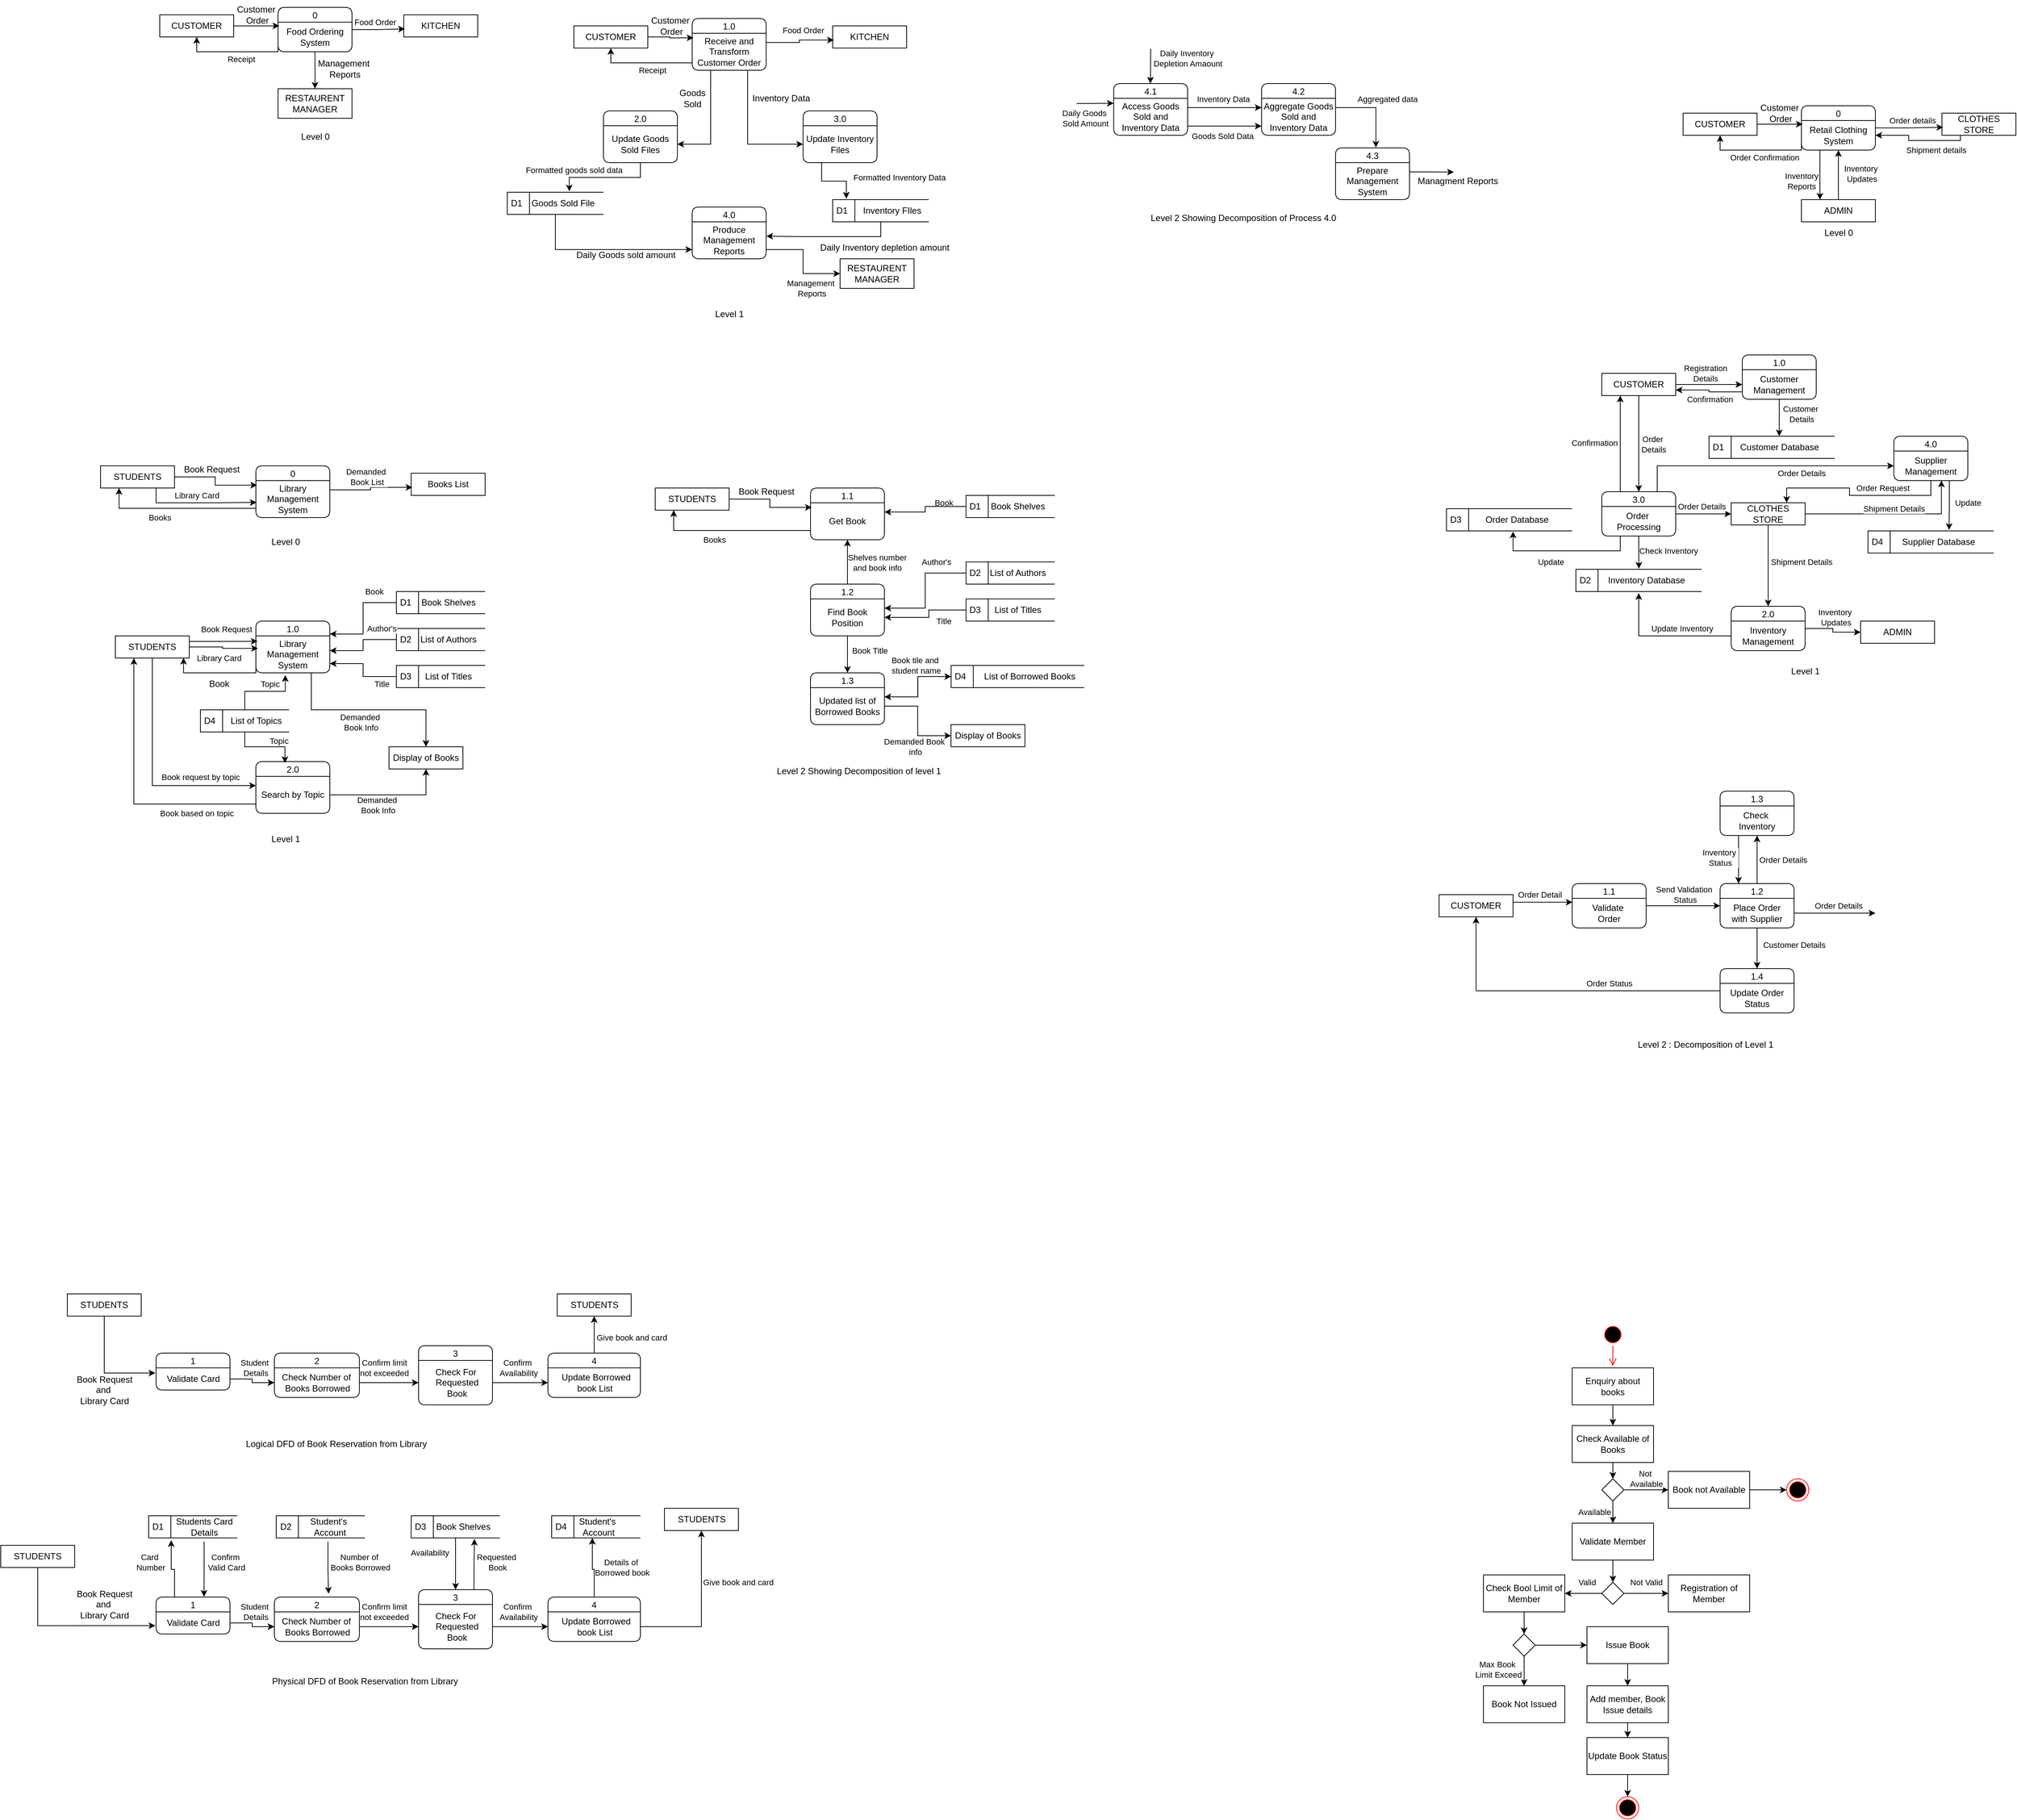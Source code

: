<mxfile version="24.6.5" type="github">
  <diagram name="Page-1" id="BTxyz9NMMhmn7HvQak4Z">
    <mxGraphModel dx="1894" dy="919" grid="1" gridSize="10" guides="1" tooltips="1" connect="1" arrows="1" fold="1" page="0" pageScale="1" pageWidth="827" pageHeight="1169" math="0" shadow="0">
      <root>
        <mxCell id="0" />
        <mxCell id="1" parent="0" />
        <mxCell id="IwF7uiTYLv0Q1NmUIcfD-22" value="0" style="swimlane;fontStyle=0;childLayout=stackLayout;horizontal=1;startSize=20;fillColor=#ffffff;horizontalStack=0;resizeParent=1;resizeParentMax=0;resizeLast=0;collapsible=0;marginBottom=0;swimlaneFillColor=#ffffff;rounded=1;" parent="1" vertex="1">
          <mxGeometry y="-20" width="100" height="60" as="geometry" />
        </mxCell>
        <mxCell id="IwF7uiTYLv0Q1NmUIcfD-23" value="Food Ordering System" style="text;html=1;align=center;verticalAlign=middle;whiteSpace=wrap;rounded=0;" parent="IwF7uiTYLv0Q1NmUIcfD-22" vertex="1">
          <mxGeometry y="20" width="100" height="40" as="geometry" />
        </mxCell>
        <mxCell id="IwF7uiTYLv0Q1NmUIcfD-26" value="CUSTOMER" style="html=1;dashed=0;whiteSpace=wrap;" parent="1" vertex="1">
          <mxGeometry x="-160" y="-10" width="100" height="30" as="geometry" />
        </mxCell>
        <mxCell id="IwF7uiTYLv0Q1NmUIcfD-27" value="KITCHEN" style="html=1;dashed=0;whiteSpace=wrap;" parent="1" vertex="1">
          <mxGeometry x="170" y="-10" width="100" height="30" as="geometry" />
        </mxCell>
        <mxCell id="IwF7uiTYLv0Q1NmUIcfD-28" value="RESTAURENT MANAGER" style="html=1;dashed=0;whiteSpace=wrap;" parent="1" vertex="1">
          <mxGeometry y="90" width="100" height="40" as="geometry" />
        </mxCell>
        <mxCell id="IwF7uiTYLv0Q1NmUIcfD-29" style="edgeStyle=orthogonalEdgeStyle;rounded=0;orthogonalLoop=1;jettySize=auto;html=1;exitX=1;exitY=0.5;exitDx=0;exitDy=0;entryX=0.017;entryY=0.124;entryDx=0;entryDy=0;entryPerimeter=0;" parent="1" source="IwF7uiTYLv0Q1NmUIcfD-26" target="IwF7uiTYLv0Q1NmUIcfD-23" edge="1">
          <mxGeometry relative="1" as="geometry" />
        </mxCell>
        <mxCell id="IwF7uiTYLv0Q1NmUIcfD-30" style="edgeStyle=orthogonalEdgeStyle;rounded=0;orthogonalLoop=1;jettySize=auto;html=1;exitX=1;exitY=0.25;exitDx=0;exitDy=0;entryX=0.016;entryY=0.638;entryDx=0;entryDy=0;entryPerimeter=0;" parent="1" source="IwF7uiTYLv0Q1NmUIcfD-23" target="IwF7uiTYLv0Q1NmUIcfD-27" edge="1">
          <mxGeometry relative="1" as="geometry" />
        </mxCell>
        <mxCell id="IwF7uiTYLv0Q1NmUIcfD-35" value="Food Order" style="edgeLabel;html=1;align=center;verticalAlign=middle;resizable=0;points=[];" parent="IwF7uiTYLv0Q1NmUIcfD-30" vertex="1" connectable="0">
          <mxGeometry x="-0.411" y="2" relative="1" as="geometry">
            <mxPoint x="9" y="-8" as="offset" />
          </mxGeometry>
        </mxCell>
        <mxCell id="IwF7uiTYLv0Q1NmUIcfD-31" style="edgeStyle=orthogonalEdgeStyle;rounded=0;orthogonalLoop=1;jettySize=auto;html=1;exitX=0;exitY=0.75;exitDx=0;exitDy=0;entryX=0.5;entryY=1;entryDx=0;entryDy=0;" parent="1" source="IwF7uiTYLv0Q1NmUIcfD-23" target="IwF7uiTYLv0Q1NmUIcfD-26" edge="1">
          <mxGeometry relative="1" as="geometry">
            <Array as="points">
              <mxPoint y="40" />
              <mxPoint x="-110" y="40" />
            </Array>
          </mxGeometry>
        </mxCell>
        <mxCell id="IwF7uiTYLv0Q1NmUIcfD-34" value="Receipt" style="edgeLabel;html=1;align=center;verticalAlign=middle;resizable=0;points=[];" parent="IwF7uiTYLv0Q1NmUIcfD-31" vertex="1" connectable="0">
          <mxGeometry x="-0.073" y="1" relative="1" as="geometry">
            <mxPoint x="5" y="9" as="offset" />
          </mxGeometry>
        </mxCell>
        <mxCell id="IwF7uiTYLv0Q1NmUIcfD-32" style="edgeStyle=orthogonalEdgeStyle;rounded=0;orthogonalLoop=1;jettySize=auto;html=1;exitX=0.5;exitY=1;exitDx=0;exitDy=0;entryX=0.5;entryY=0;entryDx=0;entryDy=0;" parent="1" source="IwF7uiTYLv0Q1NmUIcfD-23" target="IwF7uiTYLv0Q1NmUIcfD-28" edge="1">
          <mxGeometry relative="1" as="geometry" />
        </mxCell>
        <mxCell id="IwF7uiTYLv0Q1NmUIcfD-33" value="Customer&lt;div&gt;&amp;nbsp;Order&lt;/div&gt;" style="text;html=1;align=center;verticalAlign=middle;resizable=0;points=[];autosize=1;strokeColor=none;fillColor=none;" parent="1" vertex="1">
          <mxGeometry x="-70" y="-30" width="80" height="40" as="geometry" />
        </mxCell>
        <mxCell id="IwF7uiTYLv0Q1NmUIcfD-36" value="Management&amp;nbsp;&lt;div&gt;Reports&lt;/div&gt;" style="text;html=1;align=center;verticalAlign=middle;resizable=0;points=[];autosize=1;strokeColor=none;fillColor=none;" parent="1" vertex="1">
          <mxGeometry x="40" y="43" width="100" height="40" as="geometry" />
        </mxCell>
        <mxCell id="IwF7uiTYLv0Q1NmUIcfD-37" value="Level 0" style="text;html=1;align=center;verticalAlign=middle;resizable=0;points=[];autosize=1;strokeColor=none;fillColor=none;" parent="1" vertex="1">
          <mxGeometry x="20" y="140" width="60" height="30" as="geometry" />
        </mxCell>
        <mxCell id="IwF7uiTYLv0Q1NmUIcfD-47" value="1.0" style="swimlane;fontStyle=0;childLayout=stackLayout;horizontal=1;startSize=20;fillColor=#ffffff;horizontalStack=0;resizeParent=1;resizeParentMax=0;resizeLast=0;collapsible=0;marginBottom=0;swimlaneFillColor=#ffffff;rounded=1;" parent="1" vertex="1">
          <mxGeometry x="560" y="-5.02" width="100" height="70" as="geometry" />
        </mxCell>
        <mxCell id="IwF7uiTYLv0Q1NmUIcfD-48" value="Receive and Transform&lt;div&gt;Customer Order&lt;/div&gt;" style="text;html=1;align=center;verticalAlign=middle;whiteSpace=wrap;rounded=0;" parent="IwF7uiTYLv0Q1NmUIcfD-47" vertex="1">
          <mxGeometry y="20" width="100" height="50" as="geometry" />
        </mxCell>
        <mxCell id="IwF7uiTYLv0Q1NmUIcfD-49" value="CUSTOMER" style="html=1;dashed=0;whiteSpace=wrap;" parent="1" vertex="1">
          <mxGeometry x="400" y="4.98" width="100" height="30" as="geometry" />
        </mxCell>
        <mxCell id="IwF7uiTYLv0Q1NmUIcfD-50" value="KITCHEN" style="html=1;dashed=0;whiteSpace=wrap;" parent="1" vertex="1">
          <mxGeometry x="750" y="4.98" width="100" height="30" as="geometry" />
        </mxCell>
        <mxCell id="IwF7uiTYLv0Q1NmUIcfD-51" style="edgeStyle=orthogonalEdgeStyle;rounded=0;orthogonalLoop=1;jettySize=auto;html=1;exitX=1;exitY=0.5;exitDx=0;exitDy=0;entryX=0.017;entryY=0.124;entryDx=0;entryDy=0;entryPerimeter=0;" parent="1" source="IwF7uiTYLv0Q1NmUIcfD-49" target="IwF7uiTYLv0Q1NmUIcfD-48" edge="1">
          <mxGeometry relative="1" as="geometry" />
        </mxCell>
        <mxCell id="IwF7uiTYLv0Q1NmUIcfD-52" style="edgeStyle=orthogonalEdgeStyle;rounded=0;orthogonalLoop=1;jettySize=auto;html=1;exitX=1;exitY=0.25;exitDx=0;exitDy=0;entryX=0.016;entryY=0.638;entryDx=0;entryDy=0;entryPerimeter=0;" parent="1" source="IwF7uiTYLv0Q1NmUIcfD-48" target="IwF7uiTYLv0Q1NmUIcfD-50" edge="1">
          <mxGeometry relative="1" as="geometry" />
        </mxCell>
        <mxCell id="IwF7uiTYLv0Q1NmUIcfD-53" value="Food Order" style="edgeLabel;html=1;align=center;verticalAlign=middle;resizable=0;points=[];" parent="IwF7uiTYLv0Q1NmUIcfD-52" vertex="1" connectable="0">
          <mxGeometry x="-0.411" y="2" relative="1" as="geometry">
            <mxPoint x="22" y="-15" as="offset" />
          </mxGeometry>
        </mxCell>
        <mxCell id="IwF7uiTYLv0Q1NmUIcfD-54" style="edgeStyle=orthogonalEdgeStyle;rounded=0;orthogonalLoop=1;jettySize=auto;html=1;exitX=0;exitY=0.75;exitDx=0;exitDy=0;entryX=0.5;entryY=1;entryDx=0;entryDy=0;" parent="1" source="IwF7uiTYLv0Q1NmUIcfD-48" target="IwF7uiTYLv0Q1NmUIcfD-49" edge="1">
          <mxGeometry relative="1" as="geometry">
            <Array as="points">
              <mxPoint x="560" y="54.98" />
              <mxPoint x="450" y="54.98" />
            </Array>
          </mxGeometry>
        </mxCell>
        <mxCell id="IwF7uiTYLv0Q1NmUIcfD-55" value="Receipt" style="edgeLabel;html=1;align=center;verticalAlign=middle;resizable=0;points=[];" parent="IwF7uiTYLv0Q1NmUIcfD-54" vertex="1" connectable="0">
          <mxGeometry x="-0.073" y="1" relative="1" as="geometry">
            <mxPoint x="5" y="9" as="offset" />
          </mxGeometry>
        </mxCell>
        <mxCell id="IwF7uiTYLv0Q1NmUIcfD-56" value="Customer&lt;div&gt;&amp;nbsp;Order&lt;/div&gt;" style="text;html=1;align=center;verticalAlign=middle;resizable=0;points=[];autosize=1;strokeColor=none;fillColor=none;" parent="1" vertex="1">
          <mxGeometry x="490" y="-15.02" width="80" height="40" as="geometry" />
        </mxCell>
        <mxCell id="IwF7uiTYLv0Q1NmUIcfD-57" value="2.0" style="swimlane;fontStyle=0;childLayout=stackLayout;horizontal=1;startSize=20;fillColor=#ffffff;horizontalStack=0;resizeParent=1;resizeParentMax=0;resizeLast=0;collapsible=0;marginBottom=0;swimlaneFillColor=#ffffff;rounded=1;" parent="1" vertex="1">
          <mxGeometry x="440" y="120" width="100" height="70" as="geometry" />
        </mxCell>
        <mxCell id="IwF7uiTYLv0Q1NmUIcfD-58" value="Update Goods Sold Files" style="text;html=1;align=center;verticalAlign=middle;whiteSpace=wrap;rounded=0;" parent="IwF7uiTYLv0Q1NmUIcfD-57" vertex="1">
          <mxGeometry y="20" width="100" height="50" as="geometry" />
        </mxCell>
        <mxCell id="IwF7uiTYLv0Q1NmUIcfD-59" value="3.0" style="swimlane;fontStyle=0;childLayout=stackLayout;horizontal=1;startSize=20;fillColor=#ffffff;horizontalStack=0;resizeParent=1;resizeParentMax=0;resizeLast=0;collapsible=0;marginBottom=0;swimlaneFillColor=#ffffff;rounded=1;" parent="1" vertex="1">
          <mxGeometry x="710" y="120" width="100" height="70" as="geometry" />
        </mxCell>
        <mxCell id="IwF7uiTYLv0Q1NmUIcfD-60" value="Update Inventory Files" style="text;html=1;align=center;verticalAlign=middle;whiteSpace=wrap;rounded=0;" parent="IwF7uiTYLv0Q1NmUIcfD-59" vertex="1">
          <mxGeometry y="20" width="100" height="50" as="geometry" />
        </mxCell>
        <mxCell id="IwF7uiTYLv0Q1NmUIcfD-61" value="4.0" style="swimlane;fontStyle=0;childLayout=stackLayout;horizontal=1;startSize=20;fillColor=#ffffff;horizontalStack=0;resizeParent=1;resizeParentMax=0;resizeLast=0;collapsible=0;marginBottom=0;swimlaneFillColor=#ffffff;rounded=1;" parent="1" vertex="1">
          <mxGeometry x="560" y="250" width="100" height="70" as="geometry" />
        </mxCell>
        <mxCell id="IwF7uiTYLv0Q1NmUIcfD-62" value="Produce Management Reports" style="text;html=1;align=center;verticalAlign=middle;whiteSpace=wrap;rounded=0;" parent="IwF7uiTYLv0Q1NmUIcfD-61" vertex="1">
          <mxGeometry y="20" width="100" height="50" as="geometry" />
        </mxCell>
        <mxCell id="IwF7uiTYLv0Q1NmUIcfD-63" style="edgeStyle=orthogonalEdgeStyle;rounded=0;orthogonalLoop=1;jettySize=auto;html=1;exitX=0.25;exitY=1;exitDx=0;exitDy=0;entryX=1;entryY=0.5;entryDx=0;entryDy=0;" parent="1" source="IwF7uiTYLv0Q1NmUIcfD-48" target="IwF7uiTYLv0Q1NmUIcfD-58" edge="1">
          <mxGeometry relative="1" as="geometry" />
        </mxCell>
        <mxCell id="IwF7uiTYLv0Q1NmUIcfD-64" style="edgeStyle=orthogonalEdgeStyle;rounded=0;orthogonalLoop=1;jettySize=auto;html=1;exitX=0.75;exitY=1;exitDx=0;exitDy=0;entryX=0;entryY=0.5;entryDx=0;entryDy=0;" parent="1" source="IwF7uiTYLv0Q1NmUIcfD-48" target="IwF7uiTYLv0Q1NmUIcfD-60" edge="1">
          <mxGeometry relative="1" as="geometry" />
        </mxCell>
        <mxCell id="IwF7uiTYLv0Q1NmUIcfD-65" value="D1" style="html=1;dashed=0;whiteSpace=wrap;shape=mxgraph.dfd.dataStoreID;align=left;spacingLeft=3;points=[[0,0],[0.5,0],[1,0],[0,0.5],[1,0.5],[0,1],[0.5,1],[1,1]];" parent="1" vertex="1">
          <mxGeometry x="750" y="240" width="130" height="30" as="geometry" />
        </mxCell>
        <mxCell id="IwF7uiTYLv0Q1NmUIcfD-66" value="Inventory FIles" style="text;html=1;align=center;verticalAlign=middle;resizable=0;points=[];autosize=1;strokeColor=none;fillColor=none;" parent="1" vertex="1">
          <mxGeometry x="780" y="240" width="100" height="30" as="geometry" />
        </mxCell>
        <mxCell id="IwF7uiTYLv0Q1NmUIcfD-74" style="edgeStyle=orthogonalEdgeStyle;rounded=0;orthogonalLoop=1;jettySize=auto;html=1;exitX=0.5;exitY=1;exitDx=0;exitDy=0;entryX=0;entryY=0.75;entryDx=0;entryDy=0;" parent="1" source="IwF7uiTYLv0Q1NmUIcfD-68" target="IwF7uiTYLv0Q1NmUIcfD-62" edge="1">
          <mxGeometry relative="1" as="geometry" />
        </mxCell>
        <mxCell id="IwF7uiTYLv0Q1NmUIcfD-68" value="D1" style="html=1;dashed=0;whiteSpace=wrap;shape=mxgraph.dfd.dataStoreID;align=left;spacingLeft=3;points=[[0,0],[0.5,0],[1,0],[0,0.5],[1,0.5],[0,1],[0.5,1],[1,1]];" parent="1" vertex="1">
          <mxGeometry x="310" y="230" width="130" height="30" as="geometry" />
        </mxCell>
        <mxCell id="IwF7uiTYLv0Q1NmUIcfD-69" value="Goods Sold File" style="text;html=1;align=center;verticalAlign=middle;resizable=0;points=[];autosize=1;strokeColor=none;fillColor=none;" parent="1" vertex="1">
          <mxGeometry x="330" y="230" width="110" height="30" as="geometry" />
        </mxCell>
        <mxCell id="IwF7uiTYLv0Q1NmUIcfD-70" value="RESTAURENT MANAGER" style="html=1;dashed=0;whiteSpace=wrap;" parent="1" vertex="1">
          <mxGeometry x="760" y="320" width="100" height="40" as="geometry" />
        </mxCell>
        <mxCell id="IwF7uiTYLv0Q1NmUIcfD-71" style="edgeStyle=orthogonalEdgeStyle;rounded=0;orthogonalLoop=1;jettySize=auto;html=1;exitX=0.5;exitY=1;exitDx=0;exitDy=0;entryX=0.58;entryY=-0.043;entryDx=0;entryDy=0;entryPerimeter=0;" parent="1" source="IwF7uiTYLv0Q1NmUIcfD-58" target="IwF7uiTYLv0Q1NmUIcfD-69" edge="1">
          <mxGeometry relative="1" as="geometry" />
        </mxCell>
        <mxCell id="IwF7uiTYLv0Q1NmUIcfD-79" value="Formatted goods sold data" style="edgeLabel;html=1;align=center;verticalAlign=middle;resizable=0;points=[];" parent="IwF7uiTYLv0Q1NmUIcfD-71" vertex="1" connectable="0">
          <mxGeometry x="0.39" y="-2" relative="1" as="geometry">
            <mxPoint x="-16" y="-8" as="offset" />
          </mxGeometry>
        </mxCell>
        <mxCell id="IwF7uiTYLv0Q1NmUIcfD-72" style="edgeStyle=orthogonalEdgeStyle;rounded=0;orthogonalLoop=1;jettySize=auto;html=1;exitX=0.25;exitY=1;exitDx=0;exitDy=0;entryX=0.142;entryY=-0.045;entryDx=0;entryDy=0;entryPerimeter=0;" parent="1" source="IwF7uiTYLv0Q1NmUIcfD-60" target="IwF7uiTYLv0Q1NmUIcfD-65" edge="1">
          <mxGeometry relative="1" as="geometry" />
        </mxCell>
        <mxCell id="IwF7uiTYLv0Q1NmUIcfD-80" value="Formatted Inventory Data" style="edgeLabel;html=1;align=center;verticalAlign=middle;resizable=0;points=[];" parent="IwF7uiTYLv0Q1NmUIcfD-72" vertex="1" connectable="0">
          <mxGeometry x="0.362" y="-2" relative="1" as="geometry">
            <mxPoint x="74" y="-7" as="offset" />
          </mxGeometry>
        </mxCell>
        <mxCell id="IwF7uiTYLv0Q1NmUIcfD-75" style="edgeStyle=orthogonalEdgeStyle;rounded=0;orthogonalLoop=1;jettySize=auto;html=1;exitX=1;exitY=0.75;exitDx=0;exitDy=0;entryX=0;entryY=0.5;entryDx=0;entryDy=0;" parent="1" source="IwF7uiTYLv0Q1NmUIcfD-62" target="IwF7uiTYLv0Q1NmUIcfD-70" edge="1">
          <mxGeometry relative="1" as="geometry" />
        </mxCell>
        <mxCell id="IwF7uiTYLv0Q1NmUIcfD-82" value="Management&lt;div&gt;&amp;nbsp;Reports&lt;/div&gt;" style="edgeLabel;html=1;align=center;verticalAlign=middle;resizable=0;points=[];" parent="IwF7uiTYLv0Q1NmUIcfD-75" vertex="1" connectable="0">
          <mxGeometry x="0.361" y="-2" relative="1" as="geometry">
            <mxPoint x="2" y="18" as="offset" />
          </mxGeometry>
        </mxCell>
        <mxCell id="IwF7uiTYLv0Q1NmUIcfD-76" style="edgeStyle=orthogonalEdgeStyle;rounded=0;orthogonalLoop=1;jettySize=auto;html=1;exitX=0.5;exitY=1;exitDx=0;exitDy=0;entryX=1.003;entryY=0.388;entryDx=0;entryDy=0;entryPerimeter=0;" parent="1" source="IwF7uiTYLv0Q1NmUIcfD-65" target="IwF7uiTYLv0Q1NmUIcfD-62" edge="1">
          <mxGeometry relative="1" as="geometry" />
        </mxCell>
        <mxCell id="IwF7uiTYLv0Q1NmUIcfD-77" value="Goods&lt;div&gt;Sold&lt;/div&gt;" style="text;html=1;align=center;verticalAlign=middle;resizable=0;points=[];autosize=1;strokeColor=none;fillColor=none;" parent="1" vertex="1">
          <mxGeometry x="530" y="83" width="60" height="40" as="geometry" />
        </mxCell>
        <mxCell id="IwF7uiTYLv0Q1NmUIcfD-78" value="Inventory Data" style="text;html=1;align=center;verticalAlign=middle;resizable=0;points=[];autosize=1;strokeColor=none;fillColor=none;" parent="1" vertex="1">
          <mxGeometry x="630" y="88" width="100" height="30" as="geometry" />
        </mxCell>
        <mxCell id="IwF7uiTYLv0Q1NmUIcfD-81" value="Daily Inventory depletion amount" style="text;html=1;align=center;verticalAlign=middle;resizable=0;points=[];autosize=1;strokeColor=none;fillColor=none;" parent="1" vertex="1">
          <mxGeometry x="720" y="290" width="200" height="30" as="geometry" />
        </mxCell>
        <mxCell id="IwF7uiTYLv0Q1NmUIcfD-83" value="Daily Goods sold amount" style="text;html=1;align=center;verticalAlign=middle;resizable=0;points=[];autosize=1;strokeColor=none;fillColor=none;" parent="1" vertex="1">
          <mxGeometry x="390" y="300" width="160" height="30" as="geometry" />
        </mxCell>
        <mxCell id="IwF7uiTYLv0Q1NmUIcfD-84" value="Level 1" style="text;html=1;align=center;verticalAlign=middle;resizable=0;points=[];autosize=1;strokeColor=none;fillColor=none;" parent="1" vertex="1">
          <mxGeometry x="580" y="380" width="60" height="30" as="geometry" />
        </mxCell>
        <mxCell id="IwF7uiTYLv0Q1NmUIcfD-85" value="4.1" style="swimlane;fontStyle=0;childLayout=stackLayout;horizontal=1;startSize=20;fillColor=#ffffff;horizontalStack=0;resizeParent=1;resizeParentMax=0;resizeLast=0;collapsible=0;marginBottom=0;swimlaneFillColor=#ffffff;rounded=1;" parent="1" vertex="1">
          <mxGeometry x="1130" y="83" width="100" height="70" as="geometry" />
        </mxCell>
        <mxCell id="IwF7uiTYLv0Q1NmUIcfD-86" value="Access Goods Sold and Inventory Data" style="text;html=1;align=center;verticalAlign=middle;whiteSpace=wrap;rounded=0;" parent="IwF7uiTYLv0Q1NmUIcfD-85" vertex="1">
          <mxGeometry y="20" width="100" height="50" as="geometry" />
        </mxCell>
        <mxCell id="IwF7uiTYLv0Q1NmUIcfD-88" value="4.2" style="swimlane;fontStyle=0;childLayout=stackLayout;horizontal=1;startSize=20;fillColor=#ffffff;horizontalStack=0;resizeParent=1;resizeParentMax=0;resizeLast=0;collapsible=0;marginBottom=0;swimlaneFillColor=#ffffff;rounded=1;" parent="1" vertex="1">
          <mxGeometry x="1330" y="83" width="100" height="70" as="geometry" />
        </mxCell>
        <mxCell id="IwF7uiTYLv0Q1NmUIcfD-89" value="Aggregate Goods Sold and Inventory Data" style="text;html=1;align=center;verticalAlign=middle;whiteSpace=wrap;rounded=0;" parent="IwF7uiTYLv0Q1NmUIcfD-88" vertex="1">
          <mxGeometry y="20" width="100" height="50" as="geometry" />
        </mxCell>
        <mxCell id="IwF7uiTYLv0Q1NmUIcfD-90" value="4.3" style="swimlane;fontStyle=0;childLayout=stackLayout;horizontal=1;startSize=20;fillColor=#ffffff;horizontalStack=0;resizeParent=1;resizeParentMax=0;resizeLast=0;collapsible=0;marginBottom=0;swimlaneFillColor=#ffffff;rounded=1;" parent="1" vertex="1">
          <mxGeometry x="1430" y="170" width="100" height="70" as="geometry" />
        </mxCell>
        <mxCell id="IwF7uiTYLv0Q1NmUIcfD-102" style="edgeStyle=orthogonalEdgeStyle;rounded=0;orthogonalLoop=1;jettySize=auto;html=1;exitX=1;exitY=0.25;exitDx=0;exitDy=0;" parent="IwF7uiTYLv0Q1NmUIcfD-90" source="IwF7uiTYLv0Q1NmUIcfD-91" edge="1">
          <mxGeometry relative="1" as="geometry">
            <mxPoint x="160" y="32.793" as="targetPoint" />
          </mxGeometry>
        </mxCell>
        <mxCell id="IwF7uiTYLv0Q1NmUIcfD-91" value="Prepare Management System" style="text;html=1;align=center;verticalAlign=middle;whiteSpace=wrap;rounded=0;" parent="IwF7uiTYLv0Q1NmUIcfD-90" vertex="1">
          <mxGeometry y="20" width="100" height="50" as="geometry" />
        </mxCell>
        <mxCell id="IwF7uiTYLv0Q1NmUIcfD-92" value="" style="endArrow=classic;html=1;rounded=0;" parent="1" edge="1">
          <mxGeometry width="50" height="50" relative="1" as="geometry">
            <mxPoint x="1180" y="36.02" as="sourcePoint" />
            <mxPoint x="1179.66" y="83" as="targetPoint" />
          </mxGeometry>
        </mxCell>
        <mxCell id="IwF7uiTYLv0Q1NmUIcfD-97" value="Daily Inventory&amp;nbsp;&lt;div&gt;Depletion Amaount&lt;/div&gt;" style="edgeLabel;html=1;align=center;verticalAlign=middle;resizable=0;points=[];" parent="IwF7uiTYLv0Q1NmUIcfD-92" vertex="1" connectable="0">
          <mxGeometry x="-0.478" y="3" relative="1" as="geometry">
            <mxPoint x="47" as="offset" />
          </mxGeometry>
        </mxCell>
        <mxCell id="IwF7uiTYLv0Q1NmUIcfD-93" value="" style="endArrow=classic;html=1;rounded=0;" parent="1" edge="1">
          <mxGeometry width="50" height="50" relative="1" as="geometry">
            <mxPoint x="1080" y="110" as="sourcePoint" />
            <mxPoint x="1130" y="109.66" as="targetPoint" />
          </mxGeometry>
        </mxCell>
        <mxCell id="IwF7uiTYLv0Q1NmUIcfD-98" value="Daily Goods&lt;div&gt;&amp;nbsp;Sold Amount&lt;/div&gt;" style="edgeLabel;html=1;align=center;verticalAlign=middle;resizable=0;points=[];" parent="IwF7uiTYLv0Q1NmUIcfD-93" vertex="1" connectable="0">
          <mxGeometry x="-0.613" y="2" relative="1" as="geometry">
            <mxPoint y="22" as="offset" />
          </mxGeometry>
        </mxCell>
        <mxCell id="IwF7uiTYLv0Q1NmUIcfD-94" style="edgeStyle=orthogonalEdgeStyle;rounded=0;orthogonalLoop=1;jettySize=auto;html=1;exitX=1;exitY=0.25;exitDx=0;exitDy=0;entryX=0;entryY=0.25;entryDx=0;entryDy=0;" parent="1" source="IwF7uiTYLv0Q1NmUIcfD-86" target="IwF7uiTYLv0Q1NmUIcfD-89" edge="1">
          <mxGeometry relative="1" as="geometry" />
        </mxCell>
        <mxCell id="IwF7uiTYLv0Q1NmUIcfD-99" value="Inventory Data" style="edgeLabel;html=1;align=center;verticalAlign=middle;resizable=0;points=[];" parent="IwF7uiTYLv0Q1NmUIcfD-94" vertex="1" connectable="0">
          <mxGeometry x="-0.041" y="1" relative="1" as="geometry">
            <mxPoint y="-11" as="offset" />
          </mxGeometry>
        </mxCell>
        <mxCell id="IwF7uiTYLv0Q1NmUIcfD-95" style="edgeStyle=orthogonalEdgeStyle;rounded=0;orthogonalLoop=1;jettySize=auto;html=1;exitX=1;exitY=0.75;exitDx=0;exitDy=0;entryX=0;entryY=0.75;entryDx=0;entryDy=0;" parent="1" source="IwF7uiTYLv0Q1NmUIcfD-86" target="IwF7uiTYLv0Q1NmUIcfD-89" edge="1">
          <mxGeometry relative="1" as="geometry" />
        </mxCell>
        <mxCell id="IwF7uiTYLv0Q1NmUIcfD-100" value="Goods Sold Data" style="edgeLabel;html=1;align=center;verticalAlign=middle;resizable=0;points=[];" parent="IwF7uiTYLv0Q1NmUIcfD-95" vertex="1" connectable="0">
          <mxGeometry x="-0.069" relative="1" as="geometry">
            <mxPoint y="13" as="offset" />
          </mxGeometry>
        </mxCell>
        <mxCell id="IwF7uiTYLv0Q1NmUIcfD-96" style="edgeStyle=orthogonalEdgeStyle;rounded=0;orthogonalLoop=1;jettySize=auto;html=1;exitX=1;exitY=0.25;exitDx=0;exitDy=0;entryX=0.546;entryY=-0.007;entryDx=0;entryDy=0;entryPerimeter=0;" parent="1" source="IwF7uiTYLv0Q1NmUIcfD-89" target="IwF7uiTYLv0Q1NmUIcfD-90" edge="1">
          <mxGeometry relative="1" as="geometry" />
        </mxCell>
        <mxCell id="IwF7uiTYLv0Q1NmUIcfD-101" value="Aggregated data" style="edgeLabel;html=1;align=center;verticalAlign=middle;resizable=0;points=[];" parent="IwF7uiTYLv0Q1NmUIcfD-96" vertex="1" connectable="0">
          <mxGeometry x="-0.118" y="-1" relative="1" as="geometry">
            <mxPoint x="22" y="-13" as="offset" />
          </mxGeometry>
        </mxCell>
        <mxCell id="IwF7uiTYLv0Q1NmUIcfD-103" value="Managment Reports" style="text;html=1;align=center;verticalAlign=middle;resizable=0;points=[];autosize=1;strokeColor=none;fillColor=none;" parent="1" vertex="1">
          <mxGeometry x="1530" y="200" width="130" height="30" as="geometry" />
        </mxCell>
        <mxCell id="IwF7uiTYLv0Q1NmUIcfD-104" value="Level 2 Showing Decomposition of Process 4.0" style="text;html=1;align=center;verticalAlign=middle;resizable=0;points=[];autosize=1;strokeColor=none;fillColor=none;" parent="1" vertex="1">
          <mxGeometry x="1170" y="250" width="270" height="30" as="geometry" />
        </mxCell>
        <mxCell id="IwF7uiTYLv0Q1NmUIcfD-105" value="0" style="swimlane;fontStyle=0;childLayout=stackLayout;horizontal=1;startSize=20;fillColor=#ffffff;horizontalStack=0;resizeParent=1;resizeParentMax=0;resizeLast=0;collapsible=0;marginBottom=0;swimlaneFillColor=#ffffff;rounded=1;" parent="1" vertex="1">
          <mxGeometry x="-30" y="600" width="100" height="70" as="geometry" />
        </mxCell>
        <mxCell id="IwF7uiTYLv0Q1NmUIcfD-106" value="Library Management System" style="text;html=1;align=center;verticalAlign=middle;whiteSpace=wrap;rounded=0;" parent="IwF7uiTYLv0Q1NmUIcfD-105" vertex="1">
          <mxGeometry y="20" width="100" height="50" as="geometry" />
        </mxCell>
        <mxCell id="IwF7uiTYLv0Q1NmUIcfD-107" value="STUDENTS" style="html=1;dashed=0;whiteSpace=wrap;" parent="1" vertex="1">
          <mxGeometry x="-240" y="600" width="100" height="30" as="geometry" />
        </mxCell>
        <mxCell id="IwF7uiTYLv0Q1NmUIcfD-108" value="Books List" style="html=1;dashed=0;whiteSpace=wrap;" parent="1" vertex="1">
          <mxGeometry x="180" y="610" width="100" height="30" as="geometry" />
        </mxCell>
        <mxCell id="IwF7uiTYLv0Q1NmUIcfD-109" style="edgeStyle=orthogonalEdgeStyle;rounded=0;orthogonalLoop=1;jettySize=auto;html=1;exitX=1;exitY=0.5;exitDx=0;exitDy=0;entryX=0.017;entryY=0.124;entryDx=0;entryDy=0;entryPerimeter=0;" parent="1" source="IwF7uiTYLv0Q1NmUIcfD-107" target="IwF7uiTYLv0Q1NmUIcfD-106" edge="1">
          <mxGeometry relative="1" as="geometry" />
        </mxCell>
        <mxCell id="IwF7uiTYLv0Q1NmUIcfD-110" style="edgeStyle=orthogonalEdgeStyle;rounded=0;orthogonalLoop=1;jettySize=auto;html=1;exitX=1;exitY=0.25;exitDx=0;exitDy=0;entryX=0.016;entryY=0.638;entryDx=0;entryDy=0;entryPerimeter=0;" parent="1" source="IwF7uiTYLv0Q1NmUIcfD-106" target="IwF7uiTYLv0Q1NmUIcfD-108" edge="1">
          <mxGeometry relative="1" as="geometry" />
        </mxCell>
        <mxCell id="IwF7uiTYLv0Q1NmUIcfD-111" value="Demanded&amp;nbsp;&lt;div&gt;Book List&lt;/div&gt;" style="edgeLabel;html=1;align=center;verticalAlign=middle;resizable=0;points=[];" parent="IwF7uiTYLv0Q1NmUIcfD-110" vertex="1" connectable="0">
          <mxGeometry x="-0.411" y="2" relative="1" as="geometry">
            <mxPoint x="16" y="-16" as="offset" />
          </mxGeometry>
        </mxCell>
        <mxCell id="IwF7uiTYLv0Q1NmUIcfD-114" value="Book Request" style="text;html=1;align=center;verticalAlign=middle;resizable=0;points=[];autosize=1;strokeColor=none;fillColor=none;" parent="1" vertex="1">
          <mxGeometry x="-140" y="590" width="100" height="30" as="geometry" />
        </mxCell>
        <mxCell id="IwF7uiTYLv0Q1NmUIcfD-115" style="edgeStyle=orthogonalEdgeStyle;rounded=0;orthogonalLoop=1;jettySize=auto;html=1;exitX=0;exitY=0.75;exitDx=0;exitDy=0;entryX=0.25;entryY=1;entryDx=0;entryDy=0;" parent="1" source="IwF7uiTYLv0Q1NmUIcfD-106" target="IwF7uiTYLv0Q1NmUIcfD-107" edge="1">
          <mxGeometry relative="1" as="geometry" />
        </mxCell>
        <mxCell id="IwF7uiTYLv0Q1NmUIcfD-118" value="Books" style="edgeLabel;html=1;align=center;verticalAlign=middle;resizable=0;points=[];" parent="IwF7uiTYLv0Q1NmUIcfD-115" vertex="1" connectable="0">
          <mxGeometry x="0.128" relative="1" as="geometry">
            <mxPoint x="-10" y="12" as="offset" />
          </mxGeometry>
        </mxCell>
        <mxCell id="IwF7uiTYLv0Q1NmUIcfD-116" style="edgeStyle=orthogonalEdgeStyle;rounded=0;orthogonalLoop=1;jettySize=auto;html=1;exitX=0.75;exitY=1;exitDx=0;exitDy=0;entryX=0.009;entryY=0.59;entryDx=0;entryDy=0;entryPerimeter=0;" parent="1" source="IwF7uiTYLv0Q1NmUIcfD-107" target="IwF7uiTYLv0Q1NmUIcfD-106" edge="1">
          <mxGeometry relative="1" as="geometry" />
        </mxCell>
        <mxCell id="IwF7uiTYLv0Q1NmUIcfD-117" value="Library Card" style="edgeLabel;html=1;align=center;verticalAlign=middle;resizable=0;points=[];" parent="IwF7uiTYLv0Q1NmUIcfD-116" vertex="1" connectable="0">
          <mxGeometry x="0.285" y="4" relative="1" as="geometry">
            <mxPoint x="-25" y="-6" as="offset" />
          </mxGeometry>
        </mxCell>
        <mxCell id="IwF7uiTYLv0Q1NmUIcfD-120" value="Level 0" style="text;html=1;align=center;verticalAlign=middle;resizable=0;points=[];autosize=1;strokeColor=none;fillColor=none;" parent="1" vertex="1">
          <mxGeometry x="-20" y="688" width="60" height="30" as="geometry" />
        </mxCell>
        <mxCell id="IwF7uiTYLv0Q1NmUIcfD-121" value="1.0" style="swimlane;fontStyle=0;childLayout=stackLayout;horizontal=1;startSize=20;fillColor=#ffffff;horizontalStack=0;resizeParent=1;resizeParentMax=0;resizeLast=0;collapsible=0;marginBottom=0;swimlaneFillColor=#ffffff;rounded=1;" parent="1" vertex="1">
          <mxGeometry x="-30" y="810" width="100" height="70" as="geometry" />
        </mxCell>
        <mxCell id="IwF7uiTYLv0Q1NmUIcfD-122" value="Library Management System" style="text;html=1;align=center;verticalAlign=middle;whiteSpace=wrap;rounded=0;" parent="IwF7uiTYLv0Q1NmUIcfD-121" vertex="1">
          <mxGeometry y="20" width="100" height="50" as="geometry" />
        </mxCell>
        <mxCell id="IwF7uiTYLv0Q1NmUIcfD-123" value="2.0" style="swimlane;fontStyle=0;childLayout=stackLayout;horizontal=1;startSize=20;fillColor=#ffffff;horizontalStack=0;resizeParent=1;resizeParentMax=0;resizeLast=0;collapsible=0;marginBottom=0;swimlaneFillColor=#ffffff;rounded=1;" parent="1" vertex="1">
          <mxGeometry x="-30" y="1000" width="100" height="70" as="geometry" />
        </mxCell>
        <mxCell id="IwF7uiTYLv0Q1NmUIcfD-124" value="Search by Topic" style="text;html=1;align=center;verticalAlign=middle;whiteSpace=wrap;rounded=0;" parent="IwF7uiTYLv0Q1NmUIcfD-123" vertex="1">
          <mxGeometry y="20" width="100" height="50" as="geometry" />
        </mxCell>
        <mxCell id="IwF7uiTYLv0Q1NmUIcfD-155" style="edgeStyle=orthogonalEdgeStyle;rounded=0;orthogonalLoop=1;jettySize=auto;html=1;exitX=0.5;exitY=1;exitDx=0;exitDy=0;entryX=0;entryY=0.25;entryDx=0;entryDy=0;" parent="1" source="IwF7uiTYLv0Q1NmUIcfD-125" target="IwF7uiTYLv0Q1NmUIcfD-124" edge="1">
          <mxGeometry relative="1" as="geometry" />
        </mxCell>
        <mxCell id="IwF7uiTYLv0Q1NmUIcfD-157" value="Book request by topic" style="edgeLabel;html=1;align=center;verticalAlign=middle;resizable=0;points=[];" parent="IwF7uiTYLv0Q1NmUIcfD-155" vertex="1" connectable="0">
          <mxGeometry x="0.469" relative="1" as="geometry">
            <mxPoint x="8" y="-12" as="offset" />
          </mxGeometry>
        </mxCell>
        <mxCell id="IwF7uiTYLv0Q1NmUIcfD-125" value="STUDENTS" style="html=1;dashed=0;whiteSpace=wrap;" parent="1" vertex="1">
          <mxGeometry x="-220" y="830" width="100" height="30" as="geometry" />
        </mxCell>
        <mxCell id="IwF7uiTYLv0Q1NmUIcfD-126" value="Display of Books" style="html=1;dashed=0;whiteSpace=wrap;" parent="1" vertex="1">
          <mxGeometry x="150" y="980" width="100" height="30" as="geometry" />
        </mxCell>
        <mxCell id="IwF7uiTYLv0Q1NmUIcfD-127" style="edgeStyle=orthogonalEdgeStyle;rounded=0;orthogonalLoop=1;jettySize=auto;html=1;exitX=1;exitY=0.25;exitDx=0;exitDy=0;entryX=0.023;entryY=0.146;entryDx=0;entryDy=0;entryPerimeter=0;" parent="1" source="IwF7uiTYLv0Q1NmUIcfD-125" target="IwF7uiTYLv0Q1NmUIcfD-122" edge="1">
          <mxGeometry relative="1" as="geometry" />
        </mxCell>
        <mxCell id="IwF7uiTYLv0Q1NmUIcfD-130" value="Book Request" style="edgeLabel;html=1;align=center;verticalAlign=middle;resizable=0;points=[];" parent="IwF7uiTYLv0Q1NmUIcfD-127" vertex="1" connectable="0">
          <mxGeometry x="0.029" y="1" relative="1" as="geometry">
            <mxPoint x="2" y="-16" as="offset" />
          </mxGeometry>
        </mxCell>
        <mxCell id="IwF7uiTYLv0Q1NmUIcfD-128" style="edgeStyle=orthogonalEdgeStyle;rounded=0;orthogonalLoop=1;jettySize=auto;html=1;exitX=1;exitY=0.5;exitDx=0;exitDy=0;entryX=0.028;entryY=0.338;entryDx=0;entryDy=0;entryPerimeter=0;" parent="1" source="IwF7uiTYLv0Q1NmUIcfD-125" target="IwF7uiTYLv0Q1NmUIcfD-122" edge="1">
          <mxGeometry relative="1" as="geometry">
            <Array as="points">
              <mxPoint x="-75" y="845" />
              <mxPoint x="-75" y="847" />
            </Array>
          </mxGeometry>
        </mxCell>
        <mxCell id="IwF7uiTYLv0Q1NmUIcfD-129" style="edgeStyle=orthogonalEdgeStyle;rounded=0;orthogonalLoop=1;jettySize=auto;html=1;exitX=0;exitY=0.75;exitDx=0;exitDy=0;entryX=0.922;entryY=0.99;entryDx=0;entryDy=0;entryPerimeter=0;" parent="1" source="IwF7uiTYLv0Q1NmUIcfD-122" target="IwF7uiTYLv0Q1NmUIcfD-125" edge="1">
          <mxGeometry relative="1" as="geometry">
            <Array as="points">
              <mxPoint x="-30" y="880" />
              <mxPoint x="-128" y="880" />
            </Array>
          </mxGeometry>
        </mxCell>
        <mxCell id="IwF7uiTYLv0Q1NmUIcfD-131" value="Library Card" style="edgeLabel;html=1;align=center;verticalAlign=middle;resizable=0;points=[];" parent="1" vertex="1" connectable="0">
          <mxGeometry x="-80.002" y="860.004" as="geometry" />
        </mxCell>
        <mxCell id="IwF7uiTYLv0Q1NmUIcfD-132" value="Book" style="text;html=1;align=center;verticalAlign=middle;resizable=0;points=[];autosize=1;strokeColor=none;fillColor=none;" parent="1" vertex="1">
          <mxGeometry x="-105" y="880" width="50" height="30" as="geometry" />
        </mxCell>
        <mxCell id="IwF7uiTYLv0Q1NmUIcfD-141" style="edgeStyle=orthogonalEdgeStyle;rounded=0;orthogonalLoop=1;jettySize=auto;html=1;exitX=0;exitY=0.5;exitDx=0;exitDy=0;entryX=1;entryY=0.25;entryDx=0;entryDy=0;" parent="1" source="IwF7uiTYLv0Q1NmUIcfD-133" target="IwF7uiTYLv0Q1NmUIcfD-121" edge="1">
          <mxGeometry relative="1" as="geometry" />
        </mxCell>
        <mxCell id="IwF7uiTYLv0Q1NmUIcfD-144" value="Book" style="edgeLabel;html=1;align=center;verticalAlign=middle;resizable=0;points=[];" parent="IwF7uiTYLv0Q1NmUIcfD-141" vertex="1" connectable="0">
          <mxGeometry x="-0.499" y="-1" relative="1" as="geometry">
            <mxPoint x="3" y="-14" as="offset" />
          </mxGeometry>
        </mxCell>
        <mxCell id="IwF7uiTYLv0Q1NmUIcfD-133" value="D1" style="html=1;dashed=0;whiteSpace=wrap;shape=mxgraph.dfd.dataStoreID;align=left;spacingLeft=3;points=[[0,0],[0.5,0],[1,0],[0,0.5],[1,0.5],[0,1],[0.5,1],[1,1]];" parent="1" vertex="1">
          <mxGeometry x="160" y="770" width="120" height="30" as="geometry" />
        </mxCell>
        <mxCell id="IwF7uiTYLv0Q1NmUIcfD-134" value="Book Shelves" style="text;html=1;align=center;verticalAlign=middle;resizable=0;points=[];autosize=1;strokeColor=none;fillColor=none;" parent="1" vertex="1">
          <mxGeometry x="180" y="770" width="100" height="30" as="geometry" />
        </mxCell>
        <mxCell id="IwF7uiTYLv0Q1NmUIcfD-135" value="D2" style="html=1;dashed=0;whiteSpace=wrap;shape=mxgraph.dfd.dataStoreID;align=left;spacingLeft=3;points=[[0,0],[0.5,0],[1,0],[0,0.5],[1,0.5],[0,1],[0.5,1],[1,1]];" parent="1" vertex="1">
          <mxGeometry x="160" y="820" width="120" height="30" as="geometry" />
        </mxCell>
        <mxCell id="IwF7uiTYLv0Q1NmUIcfD-136" value="List of Authors" style="text;html=1;align=center;verticalAlign=middle;resizable=0;points=[];autosize=1;strokeColor=none;fillColor=none;" parent="1" vertex="1">
          <mxGeometry x="180" y="820" width="100" height="30" as="geometry" />
        </mxCell>
        <mxCell id="IwF7uiTYLv0Q1NmUIcfD-143" style="edgeStyle=orthogonalEdgeStyle;rounded=0;orthogonalLoop=1;jettySize=auto;html=1;exitX=0;exitY=0.5;exitDx=0;exitDy=0;entryX=1;entryY=0.75;entryDx=0;entryDy=0;" parent="1" source="IwF7uiTYLv0Q1NmUIcfD-137" target="IwF7uiTYLv0Q1NmUIcfD-122" edge="1">
          <mxGeometry relative="1" as="geometry" />
        </mxCell>
        <mxCell id="IwF7uiTYLv0Q1NmUIcfD-146" value="Title" style="edgeLabel;html=1;align=center;verticalAlign=middle;resizable=0;points=[];" parent="IwF7uiTYLv0Q1NmUIcfD-143" vertex="1" connectable="0">
          <mxGeometry x="-0.532" y="-2" relative="1" as="geometry">
            <mxPoint x="5" y="12" as="offset" />
          </mxGeometry>
        </mxCell>
        <mxCell id="IwF7uiTYLv0Q1NmUIcfD-137" value="D3" style="html=1;dashed=0;whiteSpace=wrap;shape=mxgraph.dfd.dataStoreID;align=left;spacingLeft=3;points=[[0,0],[0.5,0],[1,0],[0,0.5],[1,0.5],[0,1],[0.5,1],[1,1]];" parent="1" vertex="1">
          <mxGeometry x="160" y="870" width="120" height="30" as="geometry" />
        </mxCell>
        <mxCell id="IwF7uiTYLv0Q1NmUIcfD-138" value="List of Titles" style="text;html=1;align=center;verticalAlign=middle;resizable=0;points=[];autosize=1;strokeColor=none;fillColor=none;" parent="1" vertex="1">
          <mxGeometry x="185" y="870" width="90" height="30" as="geometry" />
        </mxCell>
        <mxCell id="IwF7uiTYLv0Q1NmUIcfD-139" value="D4" style="html=1;dashed=0;whiteSpace=wrap;shape=mxgraph.dfd.dataStoreID;align=left;spacingLeft=3;points=[[0,0],[0.5,0],[1,0],[0,0.5],[1,0.5],[0,1],[0.5,1],[1,1]];" parent="1" vertex="1">
          <mxGeometry x="-105" y="930" width="120" height="30" as="geometry" />
        </mxCell>
        <mxCell id="IwF7uiTYLv0Q1NmUIcfD-140" value="List of Topics" style="text;html=1;align=center;verticalAlign=middle;resizable=0;points=[];autosize=1;strokeColor=none;fillColor=none;" parent="1" vertex="1">
          <mxGeometry x="-75" y="930" width="90" height="30" as="geometry" />
        </mxCell>
        <mxCell id="IwF7uiTYLv0Q1NmUIcfD-142" style="edgeStyle=orthogonalEdgeStyle;rounded=0;orthogonalLoop=1;jettySize=auto;html=1;exitX=0;exitY=0.5;exitDx=0;exitDy=0;entryX=1;entryY=0.4;entryDx=0;entryDy=0;entryPerimeter=0;" parent="1" source="IwF7uiTYLv0Q1NmUIcfD-135" target="IwF7uiTYLv0Q1NmUIcfD-122" edge="1">
          <mxGeometry relative="1" as="geometry" />
        </mxCell>
        <mxCell id="IwF7uiTYLv0Q1NmUIcfD-145" value="Author&#39;s" style="edgeLabel;html=1;align=center;verticalAlign=middle;resizable=0;points=[];" parent="IwF7uiTYLv0Q1NmUIcfD-142" vertex="1" connectable="0">
          <mxGeometry x="-0.564" relative="1" as="geometry">
            <mxPoint x="3" y="-15" as="offset" />
          </mxGeometry>
        </mxCell>
        <mxCell id="IwF7uiTYLv0Q1NmUIcfD-147" style="edgeStyle=orthogonalEdgeStyle;rounded=0;orthogonalLoop=1;jettySize=auto;html=1;exitX=0.5;exitY=0;exitDx=0;exitDy=0;entryX=0.398;entryY=1.06;entryDx=0;entryDy=0;entryPerimeter=0;" parent="1" source="IwF7uiTYLv0Q1NmUIcfD-139" target="IwF7uiTYLv0Q1NmUIcfD-122" edge="1">
          <mxGeometry relative="1" as="geometry" />
        </mxCell>
        <mxCell id="IwF7uiTYLv0Q1NmUIcfD-149" value="Topic" style="edgeLabel;html=1;align=center;verticalAlign=middle;resizable=0;points=[];" parent="IwF7uiTYLv0Q1NmUIcfD-147" vertex="1" connectable="0">
          <mxGeometry x="0.15" y="1" relative="1" as="geometry">
            <mxPoint y="-9" as="offset" />
          </mxGeometry>
        </mxCell>
        <mxCell id="IwF7uiTYLv0Q1NmUIcfD-148" style="edgeStyle=orthogonalEdgeStyle;rounded=0;orthogonalLoop=1;jettySize=auto;html=1;exitX=0.5;exitY=1;exitDx=0;exitDy=0;entryX=0.393;entryY=0.027;entryDx=0;entryDy=0;entryPerimeter=0;" parent="1" source="IwF7uiTYLv0Q1NmUIcfD-139" target="IwF7uiTYLv0Q1NmUIcfD-123" edge="1">
          <mxGeometry relative="1" as="geometry" />
        </mxCell>
        <mxCell id="IwF7uiTYLv0Q1NmUIcfD-150" value="Topic" style="edgeLabel;html=1;align=center;verticalAlign=middle;resizable=0;points=[];" parent="1" vertex="1" connectable="0">
          <mxGeometry x="-1.714" y="920" as="geometry">
            <mxPoint x="2" y="52" as="offset" />
          </mxGeometry>
        </mxCell>
        <mxCell id="IwF7uiTYLv0Q1NmUIcfD-151" style="edgeStyle=orthogonalEdgeStyle;rounded=0;orthogonalLoop=1;jettySize=auto;html=1;exitX=0.75;exitY=1;exitDx=0;exitDy=0;" parent="1" source="IwF7uiTYLv0Q1NmUIcfD-122" target="IwF7uiTYLv0Q1NmUIcfD-126" edge="1">
          <mxGeometry relative="1" as="geometry" />
        </mxCell>
        <mxCell id="IwF7uiTYLv0Q1NmUIcfD-152" value="Demanded&amp;nbsp;&lt;div&gt;Book Info&lt;/div&gt;" style="edgeLabel;html=1;align=center;verticalAlign=middle;resizable=0;points=[];" parent="1" vertex="1" connectable="0">
          <mxGeometry x="110.004" y="950.001" as="geometry">
            <mxPoint x="2" y="-3" as="offset" />
          </mxGeometry>
        </mxCell>
        <mxCell id="IwF7uiTYLv0Q1NmUIcfD-153" style="edgeStyle=orthogonalEdgeStyle;rounded=0;orthogonalLoop=1;jettySize=auto;html=1;entryX=0.5;entryY=1;entryDx=0;entryDy=0;" parent="1" source="IwF7uiTYLv0Q1NmUIcfD-124" target="IwF7uiTYLv0Q1NmUIcfD-126" edge="1">
          <mxGeometry relative="1" as="geometry" />
        </mxCell>
        <mxCell id="IwF7uiTYLv0Q1NmUIcfD-154" value="Demanded&amp;nbsp;&lt;div&gt;Book Info&lt;/div&gt;" style="edgeLabel;html=1;align=center;verticalAlign=middle;resizable=0;points=[];" parent="1" vertex="1" connectable="0">
          <mxGeometry x="140.004" y="1035.001" as="geometry">
            <mxPoint x="-5" y="24" as="offset" />
          </mxGeometry>
        </mxCell>
        <mxCell id="IwF7uiTYLv0Q1NmUIcfD-156" style="edgeStyle=orthogonalEdgeStyle;rounded=0;orthogonalLoop=1;jettySize=auto;html=1;exitX=0;exitY=0.75;exitDx=0;exitDy=0;entryX=0.25;entryY=1;entryDx=0;entryDy=0;" parent="1" source="IwF7uiTYLv0Q1NmUIcfD-124" target="IwF7uiTYLv0Q1NmUIcfD-125" edge="1">
          <mxGeometry relative="1" as="geometry" />
        </mxCell>
        <mxCell id="IwF7uiTYLv0Q1NmUIcfD-158" value="Book based on topic" style="edgeLabel;html=1;align=center;verticalAlign=middle;resizable=0;points=[];" parent="1" vertex="1" connectable="0">
          <mxGeometry x="-110.003" y="1070.002" as="geometry" />
        </mxCell>
        <mxCell id="IwF7uiTYLv0Q1NmUIcfD-159" value="Level 1" style="text;html=1;align=center;verticalAlign=middle;resizable=0;points=[];autosize=1;strokeColor=none;fillColor=none;" parent="1" vertex="1">
          <mxGeometry x="-20" y="1090" width="60" height="30" as="geometry" />
        </mxCell>
        <mxCell id="IwF7uiTYLv0Q1NmUIcfD-168" value="1.1" style="swimlane;fontStyle=0;childLayout=stackLayout;horizontal=1;startSize=20;fillColor=#ffffff;horizontalStack=0;resizeParent=1;resizeParentMax=0;resizeLast=0;collapsible=0;marginBottom=0;swimlaneFillColor=#ffffff;rounded=1;" parent="1" vertex="1">
          <mxGeometry x="720" y="630" width="100" height="70" as="geometry" />
        </mxCell>
        <mxCell id="IwF7uiTYLv0Q1NmUIcfD-169" value="Get Book" style="text;html=1;align=center;verticalAlign=middle;whiteSpace=wrap;rounded=0;" parent="IwF7uiTYLv0Q1NmUIcfD-168" vertex="1">
          <mxGeometry y="20" width="100" height="50" as="geometry" />
        </mxCell>
        <mxCell id="IwF7uiTYLv0Q1NmUIcfD-170" value="STUDENTS" style="html=1;dashed=0;whiteSpace=wrap;" parent="1" vertex="1">
          <mxGeometry x="510" y="630" width="100" height="30" as="geometry" />
        </mxCell>
        <mxCell id="IwF7uiTYLv0Q1NmUIcfD-171" style="edgeStyle=orthogonalEdgeStyle;rounded=0;orthogonalLoop=1;jettySize=auto;html=1;exitX=1;exitY=0.5;exitDx=0;exitDy=0;entryX=0.017;entryY=0.124;entryDx=0;entryDy=0;entryPerimeter=0;" parent="1" source="IwF7uiTYLv0Q1NmUIcfD-170" target="IwF7uiTYLv0Q1NmUIcfD-169" edge="1">
          <mxGeometry relative="1" as="geometry" />
        </mxCell>
        <mxCell id="IwF7uiTYLv0Q1NmUIcfD-172" value="Book Request" style="text;html=1;align=center;verticalAlign=middle;resizable=0;points=[];autosize=1;strokeColor=none;fillColor=none;" parent="1" vertex="1">
          <mxGeometry x="610" y="620" width="100" height="30" as="geometry" />
        </mxCell>
        <mxCell id="IwF7uiTYLv0Q1NmUIcfD-173" style="edgeStyle=orthogonalEdgeStyle;rounded=0;orthogonalLoop=1;jettySize=auto;html=1;exitX=0;exitY=0.75;exitDx=0;exitDy=0;entryX=0.25;entryY=1;entryDx=0;entryDy=0;" parent="1" source="IwF7uiTYLv0Q1NmUIcfD-169" target="IwF7uiTYLv0Q1NmUIcfD-170" edge="1">
          <mxGeometry relative="1" as="geometry" />
        </mxCell>
        <mxCell id="IwF7uiTYLv0Q1NmUIcfD-174" value="Books" style="edgeLabel;html=1;align=center;verticalAlign=middle;resizable=0;points=[];" parent="IwF7uiTYLv0Q1NmUIcfD-173" vertex="1" connectable="0">
          <mxGeometry x="0.128" relative="1" as="geometry">
            <mxPoint x="-10" y="12" as="offset" />
          </mxGeometry>
        </mxCell>
        <mxCell id="IwF7uiTYLv0Q1NmUIcfD-204" style="edgeStyle=orthogonalEdgeStyle;rounded=0;orthogonalLoop=1;jettySize=auto;html=1;exitX=0.5;exitY=0;exitDx=0;exitDy=0;entryX=0.5;entryY=1;entryDx=0;entryDy=0;" parent="1" source="IwF7uiTYLv0Q1NmUIcfD-177" target="IwF7uiTYLv0Q1NmUIcfD-169" edge="1">
          <mxGeometry relative="1" as="geometry" />
        </mxCell>
        <mxCell id="IwF7uiTYLv0Q1NmUIcfD-205" value="Shelves number&lt;div&gt;and book info&lt;/div&gt;" style="edgeLabel;html=1;align=center;verticalAlign=middle;resizable=0;points=[];" parent="IwF7uiTYLv0Q1NmUIcfD-204" vertex="1" connectable="0">
          <mxGeometry x="0.42" y="3" relative="1" as="geometry">
            <mxPoint x="43" y="13" as="offset" />
          </mxGeometry>
        </mxCell>
        <mxCell id="IwF7uiTYLv0Q1NmUIcfD-177" value="1.2" style="swimlane;fontStyle=0;childLayout=stackLayout;horizontal=1;startSize=20;fillColor=#ffffff;horizontalStack=0;resizeParent=1;resizeParentMax=0;resizeLast=0;collapsible=0;marginBottom=0;swimlaneFillColor=#ffffff;rounded=1;" parent="1" vertex="1">
          <mxGeometry x="720" y="760" width="100" height="70" as="geometry" />
        </mxCell>
        <mxCell id="IwF7uiTYLv0Q1NmUIcfD-178" value="Find Book Position" style="text;html=1;align=center;verticalAlign=middle;whiteSpace=wrap;rounded=0;" parent="IwF7uiTYLv0Q1NmUIcfD-177" vertex="1">
          <mxGeometry y="20" width="100" height="50" as="geometry" />
        </mxCell>
        <mxCell id="IwF7uiTYLv0Q1NmUIcfD-179" value="1.3" style="swimlane;fontStyle=0;childLayout=stackLayout;horizontal=1;startSize=20;fillColor=#ffffff;horizontalStack=0;resizeParent=1;resizeParentMax=0;resizeLast=0;collapsible=0;marginBottom=0;swimlaneFillColor=#ffffff;rounded=1;" parent="1" vertex="1">
          <mxGeometry x="720" y="880" width="100" height="70" as="geometry" />
        </mxCell>
        <mxCell id="IwF7uiTYLv0Q1NmUIcfD-180" value="Updated list of Borrowed Books" style="text;html=1;align=center;verticalAlign=middle;whiteSpace=wrap;rounded=0;" parent="IwF7uiTYLv0Q1NmUIcfD-179" vertex="1">
          <mxGeometry y="20" width="100" height="50" as="geometry" />
        </mxCell>
        <mxCell id="IwF7uiTYLv0Q1NmUIcfD-181" value="Book" style="edgeLabel;html=1;align=center;verticalAlign=middle;resizable=0;points=[];" parent="1" vertex="1" connectable="0">
          <mxGeometry x="899.997" y="650.0" as="geometry" />
        </mxCell>
        <mxCell id="IwF7uiTYLv0Q1NmUIcfD-191" style="edgeStyle=orthogonalEdgeStyle;rounded=0;orthogonalLoop=1;jettySize=auto;html=1;exitX=0;exitY=0.5;exitDx=0;exitDy=0;entryX=1;entryY=0.25;entryDx=0;entryDy=0;" parent="1" source="IwF7uiTYLv0Q1NmUIcfD-182" target="IwF7uiTYLv0Q1NmUIcfD-169" edge="1">
          <mxGeometry relative="1" as="geometry" />
        </mxCell>
        <mxCell id="IwF7uiTYLv0Q1NmUIcfD-182" value="D1" style="html=1;dashed=0;whiteSpace=wrap;shape=mxgraph.dfd.dataStoreID;align=left;spacingLeft=3;points=[[0,0],[0.5,0],[1,0],[0,0.5],[1,0.5],[0,1],[0.5,1],[1,1]];" parent="1" vertex="1">
          <mxGeometry x="930.33" y="640" width="120" height="30" as="geometry" />
        </mxCell>
        <mxCell id="IwF7uiTYLv0Q1NmUIcfD-183" value="Book Shelves" style="text;html=1;align=center;verticalAlign=middle;resizable=0;points=[];autosize=1;strokeColor=none;fillColor=none;" parent="1" vertex="1">
          <mxGeometry x="950.33" y="640" width="100" height="30" as="geometry" />
        </mxCell>
        <mxCell id="IwF7uiTYLv0Q1NmUIcfD-192" style="edgeStyle=orthogonalEdgeStyle;rounded=0;orthogonalLoop=1;jettySize=auto;html=1;exitX=0;exitY=0.5;exitDx=0;exitDy=0;entryX=1;entryY=0.25;entryDx=0;entryDy=0;" parent="1" source="IwF7uiTYLv0Q1NmUIcfD-184" target="IwF7uiTYLv0Q1NmUIcfD-178" edge="1">
          <mxGeometry relative="1" as="geometry" />
        </mxCell>
        <mxCell id="IwF7uiTYLv0Q1NmUIcfD-184" value="D2" style="html=1;dashed=0;whiteSpace=wrap;shape=mxgraph.dfd.dataStoreID;align=left;spacingLeft=3;points=[[0,0],[0.5,0],[1,0],[0,0.5],[1,0.5],[0,1],[0.5,1],[1,1]];" parent="1" vertex="1">
          <mxGeometry x="930.33" y="730" width="120" height="30" as="geometry" />
        </mxCell>
        <mxCell id="IwF7uiTYLv0Q1NmUIcfD-185" value="List of Authors" style="text;html=1;align=center;verticalAlign=middle;resizable=0;points=[];autosize=1;strokeColor=none;fillColor=none;" parent="1" vertex="1">
          <mxGeometry x="950.33" y="730" width="100" height="30" as="geometry" />
        </mxCell>
        <mxCell id="IwF7uiTYLv0Q1NmUIcfD-186" value="Title" style="edgeLabel;html=1;align=center;verticalAlign=middle;resizable=0;points=[];" parent="1" vertex="1" connectable="0">
          <mxGeometry x="900" y="810.0" as="geometry" />
        </mxCell>
        <mxCell id="IwF7uiTYLv0Q1NmUIcfD-193" style="edgeStyle=orthogonalEdgeStyle;rounded=0;orthogonalLoop=1;jettySize=auto;html=1;exitX=0;exitY=0.5;exitDx=0;exitDy=0;entryX=1;entryY=0.5;entryDx=0;entryDy=0;" parent="1" source="IwF7uiTYLv0Q1NmUIcfD-187" target="IwF7uiTYLv0Q1NmUIcfD-178" edge="1">
          <mxGeometry relative="1" as="geometry">
            <Array as="points">
              <mxPoint x="880" y="795" />
              <mxPoint x="880" y="805" />
            </Array>
          </mxGeometry>
        </mxCell>
        <mxCell id="IwF7uiTYLv0Q1NmUIcfD-187" value="D3" style="html=1;dashed=0;whiteSpace=wrap;shape=mxgraph.dfd.dataStoreID;align=left;spacingLeft=3;points=[[0,0],[0.5,0],[1,0],[0,0.5],[1,0.5],[0,1],[0.5,1],[1,1]];" parent="1" vertex="1">
          <mxGeometry x="930.33" y="780" width="120" height="30" as="geometry" />
        </mxCell>
        <mxCell id="IwF7uiTYLv0Q1NmUIcfD-188" value="List of Titles" style="text;html=1;align=center;verticalAlign=middle;resizable=0;points=[];autosize=1;strokeColor=none;fillColor=none;" parent="1" vertex="1">
          <mxGeometry x="955.33" y="780" width="90" height="30" as="geometry" />
        </mxCell>
        <mxCell id="IwF7uiTYLv0Q1NmUIcfD-189" value="Author&#39;s" style="edgeLabel;html=1;align=center;verticalAlign=middle;resizable=0;points=[];" parent="1" vertex="1" connectable="0">
          <mxGeometry x="890" y="730.0" as="geometry" />
        </mxCell>
        <mxCell id="IwF7uiTYLv0Q1NmUIcfD-190" value="Display of Books" style="html=1;dashed=0;whiteSpace=wrap;" parent="1" vertex="1">
          <mxGeometry x="910" y="950" width="100" height="30" as="geometry" />
        </mxCell>
        <mxCell id="IwF7uiTYLv0Q1NmUIcfD-197" style="edgeStyle=orthogonalEdgeStyle;rounded=0;orthogonalLoop=1;jettySize=auto;html=1;exitX=0;exitY=0.5;exitDx=0;exitDy=0;entryX=1;entryY=0.25;entryDx=0;entryDy=0;" parent="1" source="IwF7uiTYLv0Q1NmUIcfD-194" target="IwF7uiTYLv0Q1NmUIcfD-180" edge="1">
          <mxGeometry relative="1" as="geometry" />
        </mxCell>
        <mxCell id="IwF7uiTYLv0Q1NmUIcfD-194" value="D4" style="html=1;dashed=0;whiteSpace=wrap;shape=mxgraph.dfd.dataStoreID;align=left;spacingLeft=3;points=[[0,0],[0.5,0],[1,0],[0,0.5],[1,0.5],[0,1],[0.5,1],[1,1]];" parent="1" vertex="1">
          <mxGeometry x="910.17" y="870" width="180" height="30" as="geometry" />
        </mxCell>
        <mxCell id="IwF7uiTYLv0Q1NmUIcfD-195" value="List of Borrowed Books" style="text;html=1;align=center;verticalAlign=middle;resizable=0;points=[];autosize=1;strokeColor=none;fillColor=none;" parent="1" vertex="1">
          <mxGeometry x="940.5" y="870" width="150" height="30" as="geometry" />
        </mxCell>
        <mxCell id="IwF7uiTYLv0Q1NmUIcfD-196" style="edgeStyle=orthogonalEdgeStyle;rounded=0;orthogonalLoop=1;jettySize=auto;html=1;exitX=1;exitY=0.25;exitDx=0;exitDy=0;entryX=0;entryY=0.5;entryDx=0;entryDy=0;" parent="1" source="IwF7uiTYLv0Q1NmUIcfD-180" target="IwF7uiTYLv0Q1NmUIcfD-194" edge="1">
          <mxGeometry relative="1" as="geometry" />
        </mxCell>
        <mxCell id="IwF7uiTYLv0Q1NmUIcfD-198" value="Book tile and&lt;div&gt;&amp;nbsp;student name&lt;/div&gt;" style="edgeLabel;html=1;align=center;verticalAlign=middle;resizable=0;points=[];" parent="IwF7uiTYLv0Q1NmUIcfD-196" vertex="1" connectable="0">
          <mxGeometry x="0.416" y="-1" relative="1" as="geometry">
            <mxPoint x="-15" y="-16" as="offset" />
          </mxGeometry>
        </mxCell>
        <mxCell id="IwF7uiTYLv0Q1NmUIcfD-199" style="edgeStyle=orthogonalEdgeStyle;rounded=0;orthogonalLoop=1;jettySize=auto;html=1;exitX=1;exitY=0.5;exitDx=0;exitDy=0;entryX=0;entryY=0.5;entryDx=0;entryDy=0;" parent="1" source="IwF7uiTYLv0Q1NmUIcfD-180" target="IwF7uiTYLv0Q1NmUIcfD-190" edge="1">
          <mxGeometry relative="1" as="geometry" />
        </mxCell>
        <mxCell id="IwF7uiTYLv0Q1NmUIcfD-200" value="Demanded Book&lt;div&gt;&amp;nbsp;info&lt;/div&gt;" style="edgeLabel;html=1;align=center;verticalAlign=middle;resizable=0;points=[];" parent="IwF7uiTYLv0Q1NmUIcfD-199" vertex="1" connectable="0">
          <mxGeometry x="0.501" y="-1" relative="1" as="geometry">
            <mxPoint x="-18" y="14" as="offset" />
          </mxGeometry>
        </mxCell>
        <mxCell id="IwF7uiTYLv0Q1NmUIcfD-201" style="edgeStyle=orthogonalEdgeStyle;rounded=0;orthogonalLoop=1;jettySize=auto;html=1;exitX=0.5;exitY=1;exitDx=0;exitDy=0;entryX=0.5;entryY=0;entryDx=0;entryDy=0;" parent="1" source="IwF7uiTYLv0Q1NmUIcfD-178" target="IwF7uiTYLv0Q1NmUIcfD-179" edge="1">
          <mxGeometry relative="1" as="geometry" />
        </mxCell>
        <mxCell id="IwF7uiTYLv0Q1NmUIcfD-202" value="Book Title" style="edgeLabel;html=1;align=center;verticalAlign=middle;resizable=0;points=[];" parent="IwF7uiTYLv0Q1NmUIcfD-201" vertex="1" connectable="0">
          <mxGeometry x="-0.178" relative="1" as="geometry">
            <mxPoint x="30" y="-1" as="offset" />
          </mxGeometry>
        </mxCell>
        <mxCell id="IwF7uiTYLv0Q1NmUIcfD-208" value="Level 2 Showing Decomposition of level 1" style="text;html=1;align=center;verticalAlign=middle;resizable=0;points=[];autosize=1;strokeColor=none;fillColor=none;" parent="1" vertex="1">
          <mxGeometry x="660" y="998" width="250" height="30" as="geometry" />
        </mxCell>
        <mxCell id="dS2p_wyY3xzdN8Qtu57j-13" value="0" style="swimlane;fontStyle=0;childLayout=stackLayout;horizontal=1;startSize=20;fillColor=#ffffff;horizontalStack=0;resizeParent=1;resizeParentMax=0;resizeLast=0;collapsible=0;marginBottom=0;swimlaneFillColor=#ffffff;rounded=1;" parent="1" vertex="1">
          <mxGeometry x="2060" y="113" width="100" height="60" as="geometry" />
        </mxCell>
        <mxCell id="dS2p_wyY3xzdN8Qtu57j-14" value="Retail Clothing System" style="text;html=1;align=center;verticalAlign=middle;whiteSpace=wrap;rounded=0;" parent="dS2p_wyY3xzdN8Qtu57j-13" vertex="1">
          <mxGeometry y="20" width="100" height="40" as="geometry" />
        </mxCell>
        <mxCell id="dS2p_wyY3xzdN8Qtu57j-15" value="CUSTOMER" style="html=1;dashed=0;whiteSpace=wrap;" parent="1" vertex="1">
          <mxGeometry x="1900" y="123" width="100" height="30" as="geometry" />
        </mxCell>
        <mxCell id="dS2p_wyY3xzdN8Qtu57j-25" style="edgeStyle=orthogonalEdgeStyle;rounded=0;orthogonalLoop=1;jettySize=auto;html=1;exitX=0.25;exitY=1;exitDx=0;exitDy=0;entryX=1;entryY=0.5;entryDx=0;entryDy=0;" parent="1" source="dS2p_wyY3xzdN8Qtu57j-16" target="dS2p_wyY3xzdN8Qtu57j-14" edge="1">
          <mxGeometry relative="1" as="geometry">
            <Array as="points">
              <mxPoint x="2275" y="160" />
              <mxPoint x="2205" y="160" />
              <mxPoint x="2205" y="153" />
            </Array>
          </mxGeometry>
        </mxCell>
        <mxCell id="dS2p_wyY3xzdN8Qtu57j-26" value="Shipment details" style="edgeLabel;html=1;align=center;verticalAlign=middle;resizable=0;points=[];" parent="dS2p_wyY3xzdN8Qtu57j-25" vertex="1" connectable="0">
          <mxGeometry x="-0.374" y="-1" relative="1" as="geometry">
            <mxPoint y="14" as="offset" />
          </mxGeometry>
        </mxCell>
        <mxCell id="dS2p_wyY3xzdN8Qtu57j-16" value="CLOTHES STORE" style="html=1;dashed=0;whiteSpace=wrap;" parent="1" vertex="1">
          <mxGeometry x="2250" y="123" width="100" height="30" as="geometry" />
        </mxCell>
        <mxCell id="dS2p_wyY3xzdN8Qtu57j-17" style="edgeStyle=orthogonalEdgeStyle;rounded=0;orthogonalLoop=1;jettySize=auto;html=1;exitX=1;exitY=0.5;exitDx=0;exitDy=0;entryX=0.017;entryY=0.124;entryDx=0;entryDy=0;entryPerimeter=0;" parent="1" source="dS2p_wyY3xzdN8Qtu57j-15" target="dS2p_wyY3xzdN8Qtu57j-14" edge="1">
          <mxGeometry relative="1" as="geometry" />
        </mxCell>
        <mxCell id="dS2p_wyY3xzdN8Qtu57j-18" style="edgeStyle=orthogonalEdgeStyle;rounded=0;orthogonalLoop=1;jettySize=auto;html=1;exitX=1;exitY=0.25;exitDx=0;exitDy=0;entryX=0.016;entryY=0.638;entryDx=0;entryDy=0;entryPerimeter=0;" parent="1" source="dS2p_wyY3xzdN8Qtu57j-14" target="dS2p_wyY3xzdN8Qtu57j-16" edge="1">
          <mxGeometry relative="1" as="geometry" />
        </mxCell>
        <mxCell id="dS2p_wyY3xzdN8Qtu57j-19" value="Order details" style="edgeLabel;html=1;align=center;verticalAlign=middle;resizable=0;points=[];" parent="dS2p_wyY3xzdN8Qtu57j-18" vertex="1" connectable="0">
          <mxGeometry x="-0.411" y="2" relative="1" as="geometry">
            <mxPoint x="23" y="-8" as="offset" />
          </mxGeometry>
        </mxCell>
        <mxCell id="dS2p_wyY3xzdN8Qtu57j-20" style="edgeStyle=orthogonalEdgeStyle;rounded=0;orthogonalLoop=1;jettySize=auto;html=1;exitX=0;exitY=0.75;exitDx=0;exitDy=0;entryX=0.5;entryY=1;entryDx=0;entryDy=0;" parent="1" source="dS2p_wyY3xzdN8Qtu57j-14" target="dS2p_wyY3xzdN8Qtu57j-15" edge="1">
          <mxGeometry relative="1" as="geometry">
            <Array as="points">
              <mxPoint x="2060" y="173" />
              <mxPoint x="1950" y="173" />
            </Array>
          </mxGeometry>
        </mxCell>
        <mxCell id="dS2p_wyY3xzdN8Qtu57j-21" value="Order Confirmation" style="edgeLabel;html=1;align=center;verticalAlign=middle;resizable=0;points=[];" parent="dS2p_wyY3xzdN8Qtu57j-20" vertex="1" connectable="0">
          <mxGeometry x="-0.073" y="1" relative="1" as="geometry">
            <mxPoint x="5" y="9" as="offset" />
          </mxGeometry>
        </mxCell>
        <mxCell id="dS2p_wyY3xzdN8Qtu57j-22" value="Customer&lt;div&gt;&amp;nbsp;Order&lt;/div&gt;" style="text;html=1;align=center;verticalAlign=middle;resizable=0;points=[];autosize=1;strokeColor=none;fillColor=none;" parent="1" vertex="1">
          <mxGeometry x="1990" y="103" width="80" height="40" as="geometry" />
        </mxCell>
        <mxCell id="dS2p_wyY3xzdN8Qtu57j-27" style="edgeStyle=orthogonalEdgeStyle;rounded=0;orthogonalLoop=1;jettySize=auto;html=1;exitX=0.5;exitY=0;exitDx=0;exitDy=0;" parent="1" source="dS2p_wyY3xzdN8Qtu57j-23" target="dS2p_wyY3xzdN8Qtu57j-14" edge="1">
          <mxGeometry relative="1" as="geometry" />
        </mxCell>
        <mxCell id="dS2p_wyY3xzdN8Qtu57j-28" value="Inventory&lt;div&gt;&amp;nbsp;Updates&lt;/div&gt;" style="edgeLabel;html=1;align=center;verticalAlign=middle;resizable=0;points=[];" parent="dS2p_wyY3xzdN8Qtu57j-27" vertex="1" connectable="0">
          <mxGeometry x="0.143" y="1" relative="1" as="geometry">
            <mxPoint x="31" y="3" as="offset" />
          </mxGeometry>
        </mxCell>
        <mxCell id="dS2p_wyY3xzdN8Qtu57j-23" value="ADMIN" style="html=1;dashed=0;whiteSpace=wrap;" parent="1" vertex="1">
          <mxGeometry x="2060" y="240" width="100" height="30" as="geometry" />
        </mxCell>
        <mxCell id="dS2p_wyY3xzdN8Qtu57j-29" style="edgeStyle=orthogonalEdgeStyle;rounded=0;orthogonalLoop=1;jettySize=auto;html=1;exitX=0.25;exitY=1;exitDx=0;exitDy=0;entryX=0.25;entryY=0;entryDx=0;entryDy=0;" parent="1" source="dS2p_wyY3xzdN8Qtu57j-14" target="dS2p_wyY3xzdN8Qtu57j-23" edge="1">
          <mxGeometry relative="1" as="geometry" />
        </mxCell>
        <mxCell id="dS2p_wyY3xzdN8Qtu57j-30" value="Inventory&lt;div&gt;Reports&lt;/div&gt;" style="edgeLabel;html=1;align=center;verticalAlign=middle;resizable=0;points=[];" parent="dS2p_wyY3xzdN8Qtu57j-29" vertex="1" connectable="0">
          <mxGeometry x="-0.073" y="1" relative="1" as="geometry">
            <mxPoint x="-26" y="11" as="offset" />
          </mxGeometry>
        </mxCell>
        <mxCell id="dS2p_wyY3xzdN8Qtu57j-32" value="Level 0" style="text;html=1;align=center;verticalAlign=middle;resizable=0;points=[];autosize=1;strokeColor=none;fillColor=none;" parent="1" vertex="1">
          <mxGeometry x="2080" y="270" width="60" height="30" as="geometry" />
        </mxCell>
        <mxCell id="dS2p_wyY3xzdN8Qtu57j-33" value="1.0" style="swimlane;fontStyle=0;childLayout=stackLayout;horizontal=1;startSize=20;fillColor=#ffffff;horizontalStack=0;resizeParent=1;resizeParentMax=0;resizeLast=0;collapsible=0;marginBottom=0;swimlaneFillColor=#ffffff;rounded=1;" parent="1" vertex="1">
          <mxGeometry x="1980" y="450" width="100" height="60" as="geometry" />
        </mxCell>
        <mxCell id="dS2p_wyY3xzdN8Qtu57j-34" value="Customer&lt;div&gt;Management&lt;/div&gt;" style="text;html=1;align=center;verticalAlign=middle;whiteSpace=wrap;rounded=0;" parent="dS2p_wyY3xzdN8Qtu57j-33" vertex="1">
          <mxGeometry y="20" width="100" height="40" as="geometry" />
        </mxCell>
        <mxCell id="dS2p_wyY3xzdN8Qtu57j-69" style="edgeStyle=orthogonalEdgeStyle;rounded=0;orthogonalLoop=1;jettySize=auto;html=1;exitX=0.25;exitY=0;exitDx=0;exitDy=0;entryX=0.25;entryY=1;entryDx=0;entryDy=0;" parent="1" source="dS2p_wyY3xzdN8Qtu57j-35" target="dS2p_wyY3xzdN8Qtu57j-49" edge="1">
          <mxGeometry relative="1" as="geometry" />
        </mxCell>
        <mxCell id="dS2p_wyY3xzdN8Qtu57j-70" value="Confirmation" style="edgeLabel;html=1;align=center;verticalAlign=middle;resizable=0;points=[];" parent="dS2p_wyY3xzdN8Qtu57j-69" vertex="1" connectable="0">
          <mxGeometry x="0.013" y="3" relative="1" as="geometry">
            <mxPoint x="-32" as="offset" />
          </mxGeometry>
        </mxCell>
        <mxCell id="dS2p_wyY3xzdN8Qtu57j-77" style="edgeStyle=orthogonalEdgeStyle;rounded=0;orthogonalLoop=1;jettySize=auto;html=1;exitX=0.75;exitY=0;exitDx=0;exitDy=0;entryX=0;entryY=0.5;entryDx=0;entryDy=0;" parent="1" source="dS2p_wyY3xzdN8Qtu57j-35" target="dS2p_wyY3xzdN8Qtu57j-40" edge="1">
          <mxGeometry relative="1" as="geometry" />
        </mxCell>
        <mxCell id="dS2p_wyY3xzdN8Qtu57j-78" value="Order Details" style="edgeLabel;html=1;align=center;verticalAlign=middle;resizable=0;points=[];" parent="dS2p_wyY3xzdN8Qtu57j-77" vertex="1" connectable="0">
          <mxGeometry x="0.284" y="-1" relative="1" as="geometry">
            <mxPoint x="2" y="9" as="offset" />
          </mxGeometry>
        </mxCell>
        <mxCell id="dS2p_wyY3xzdN8Qtu57j-35" value="3.0" style="swimlane;fontStyle=0;childLayout=stackLayout;horizontal=1;startSize=20;fillColor=#ffffff;horizontalStack=0;resizeParent=1;resizeParentMax=0;resizeLast=0;collapsible=0;marginBottom=0;swimlaneFillColor=#ffffff;rounded=1;" parent="1" vertex="1">
          <mxGeometry x="1790" y="635" width="100" height="60" as="geometry" />
        </mxCell>
        <mxCell id="dS2p_wyY3xzdN8Qtu57j-36" value="Order&amp;nbsp;&lt;div&gt;Processing&lt;/div&gt;" style="text;html=1;align=center;verticalAlign=middle;whiteSpace=wrap;rounded=0;" parent="dS2p_wyY3xzdN8Qtu57j-35" vertex="1">
          <mxGeometry y="20" width="100" height="40" as="geometry" />
        </mxCell>
        <mxCell id="dS2p_wyY3xzdN8Qtu57j-37" value="2.0" style="swimlane;fontStyle=0;childLayout=stackLayout;horizontal=1;startSize=20;fillColor=#ffffff;horizontalStack=0;resizeParent=1;resizeParentMax=0;resizeLast=0;collapsible=0;marginBottom=0;swimlaneFillColor=#ffffff;rounded=1;" parent="1" vertex="1">
          <mxGeometry x="1965" y="790" width="100" height="60" as="geometry" />
        </mxCell>
        <mxCell id="dS2p_wyY3xzdN8Qtu57j-38" value="Inventory Management" style="text;html=1;align=center;verticalAlign=middle;whiteSpace=wrap;rounded=0;" parent="dS2p_wyY3xzdN8Qtu57j-37" vertex="1">
          <mxGeometry y="20" width="100" height="40" as="geometry" />
        </mxCell>
        <mxCell id="dS2p_wyY3xzdN8Qtu57j-39" value="4.0" style="swimlane;fontStyle=0;childLayout=stackLayout;horizontal=1;startSize=20;fillColor=#ffffff;horizontalStack=0;resizeParent=1;resizeParentMax=0;resizeLast=0;collapsible=0;marginBottom=0;swimlaneFillColor=#ffffff;rounded=1;" parent="1" vertex="1">
          <mxGeometry x="2185" y="560" width="100" height="60" as="geometry" />
        </mxCell>
        <mxCell id="dS2p_wyY3xzdN8Qtu57j-40" value="Supplier Management" style="text;html=1;align=center;verticalAlign=middle;whiteSpace=wrap;rounded=0;" parent="dS2p_wyY3xzdN8Qtu57j-39" vertex="1">
          <mxGeometry y="20" width="100" height="40" as="geometry" />
        </mxCell>
        <mxCell id="dS2p_wyY3xzdN8Qtu57j-41" value="D1" style="html=1;dashed=0;whiteSpace=wrap;shape=mxgraph.dfd.dataStoreID;align=left;spacingLeft=3;points=[[0,0],[0.5,0],[1,0],[0,0.5],[1,0.5],[0,1],[0.5,1],[1,1]];" parent="1" vertex="1">
          <mxGeometry x="1935" y="560" width="170" height="30" as="geometry" />
        </mxCell>
        <mxCell id="dS2p_wyY3xzdN8Qtu57j-42" value="Customer Database" style="text;html=1;align=center;verticalAlign=middle;resizable=0;points=[];autosize=1;strokeColor=none;fillColor=none;" parent="1" vertex="1">
          <mxGeometry x="1965" y="560" width="130" height="30" as="geometry" />
        </mxCell>
        <mxCell id="dS2p_wyY3xzdN8Qtu57j-43" value="D3" style="html=1;dashed=0;whiteSpace=wrap;shape=mxgraph.dfd.dataStoreID;align=left;spacingLeft=3;points=[[0,0],[0.5,0],[1,0],[0,0.5],[1,0.5],[0,1],[0.5,1],[1,1]];" parent="1" vertex="1">
          <mxGeometry x="1580" y="658" width="170" height="30" as="geometry" />
        </mxCell>
        <mxCell id="dS2p_wyY3xzdN8Qtu57j-44" value="Order Database" style="text;html=1;align=center;verticalAlign=middle;resizable=0;points=[];autosize=1;strokeColor=none;fillColor=none;" parent="1" vertex="1">
          <mxGeometry x="1620" y="658" width="110" height="30" as="geometry" />
        </mxCell>
        <mxCell id="dS2p_wyY3xzdN8Qtu57j-45" value="D2" style="html=1;dashed=0;whiteSpace=wrap;shape=mxgraph.dfd.dataStoreID;align=left;spacingLeft=3;points=[[0,0],[0.5,0],[1,0],[0,0.5],[1,0.5],[0,1],[0.5,1],[1,1]];" parent="1" vertex="1">
          <mxGeometry x="1755" y="740" width="170" height="30" as="geometry" />
        </mxCell>
        <mxCell id="dS2p_wyY3xzdN8Qtu57j-46" value="Inventory&lt;span style=&quot;color: rgba(0, 0, 0, 0); font-family: monospace; font-size: 0px; text-align: start;&quot;&gt;%3CmxGraphModel%3E%3Croot%3E%3CmxCell%20id%3D%220%22%2F%3E%3CmxCell%20id%3D%221%22%20parent%3D%220%22%2F%3E%3CmxCell%20id%3D%222%22%20value%3D%22D1%22%20style%3D%22html%3D1%3Bdashed%3D0%3BwhiteSpace%3Dwrap%3Bshape%3Dmxgraph.dfd.dataStoreID%3Balign%3Dleft%3BspacingLeft%3D3%3Bpoints%3D%5B%5B0%2C0%5D%2C%5B0.5%2C0%5D%2C%5B1%2C0%5D%2C%5B0%2C0.5%5D%2C%5B1%2C0.5%5D%2C%5B0%2C1%5D%2C%5B0.5%2C1%5D%2C%5B1%2C1%5D%5D%3B%22%20vertex%3D%221%22%20parent%3D%221%22%3E%3CmxGeometry%20x%3D%222120%22%20y%3D%22560%22%20width%3D%22170%22%20height%3D%2230%22%20as%3D%22geometry%22%2F%3E%3C%2FmxCell%3E%3CmxCell%20id%3D%223%22%20value%3D%22Customer%20Database%22%20style%3D%22text%3Bhtml%3D1%3Balign%3Dcenter%3BverticalAlign%3Dmiddle%3Bresizable%3D0%3Bpoints%3D%5B%5D%3Bautosize%3D1%3BstrokeColor%3Dnone%3BfillColor%3Dnone%3B%22%20vertex%3D%221%22%20parent%3D%221%22%3E%3CmxGeometry%20x%3D%222150%22%20y%3D%22560%22%20width%3D%22130%22%20height%3D%2230%22%20as%3D%22geometry%22%2F%3E%3C%2FmxCell%3E%3C%2Froot%3E%3C%2FmxGraphModel%3E&lt;/span&gt;&amp;nbsp;Database" style="text;html=1;align=center;verticalAlign=middle;resizable=0;points=[];autosize=1;strokeColor=none;fillColor=none;" parent="1" vertex="1">
          <mxGeometry x="1785" y="740" width="130" height="30" as="geometry" />
        </mxCell>
        <mxCell id="dS2p_wyY3xzdN8Qtu57j-47" value="D4" style="html=1;dashed=0;whiteSpace=wrap;shape=mxgraph.dfd.dataStoreID;align=left;spacingLeft=3;points=[[0,0],[0.5,0],[1,0],[0,0.5],[1,0.5],[0,1],[0.5,1],[1,1]];" parent="1" vertex="1">
          <mxGeometry x="2150" y="688" width="170" height="30" as="geometry" />
        </mxCell>
        <mxCell id="dS2p_wyY3xzdN8Qtu57j-48" value="Supplier Database" style="text;html=1;align=center;verticalAlign=middle;resizable=0;points=[];autosize=1;strokeColor=none;fillColor=none;" parent="1" vertex="1">
          <mxGeometry x="2185" y="688" width="120" height="30" as="geometry" />
        </mxCell>
        <mxCell id="dS2p_wyY3xzdN8Qtu57j-52" value="" style="edgeStyle=orthogonalEdgeStyle;rounded=0;orthogonalLoop=1;jettySize=auto;html=1;" parent="1" source="dS2p_wyY3xzdN8Qtu57j-49" target="dS2p_wyY3xzdN8Qtu57j-34" edge="1">
          <mxGeometry relative="1" as="geometry" />
        </mxCell>
        <mxCell id="dS2p_wyY3xzdN8Qtu57j-53" value="Registration&lt;div&gt;Details&lt;/div&gt;" style="edgeLabel;html=1;align=center;verticalAlign=middle;resizable=0;points=[];" parent="dS2p_wyY3xzdN8Qtu57j-52" vertex="1" connectable="0">
          <mxGeometry x="-0.139" y="2" relative="1" as="geometry">
            <mxPoint x="1" y="-13" as="offset" />
          </mxGeometry>
        </mxCell>
        <mxCell id="dS2p_wyY3xzdN8Qtu57j-58" value="" style="edgeStyle=orthogonalEdgeStyle;rounded=0;orthogonalLoop=1;jettySize=auto;html=1;entryX=0.5;entryY=0;entryDx=0;entryDy=0;" parent="1" source="dS2p_wyY3xzdN8Qtu57j-49" target="dS2p_wyY3xzdN8Qtu57j-35" edge="1">
          <mxGeometry relative="1" as="geometry" />
        </mxCell>
        <mxCell id="dS2p_wyY3xzdN8Qtu57j-59" value="Order&amp;nbsp;&lt;div&gt;Details&lt;/div&gt;" style="edgeLabel;html=1;align=center;verticalAlign=middle;resizable=0;points=[];" parent="dS2p_wyY3xzdN8Qtu57j-58" vertex="1" connectable="0">
          <mxGeometry x="0.005" y="1" relative="1" as="geometry">
            <mxPoint x="19" as="offset" />
          </mxGeometry>
        </mxCell>
        <mxCell id="dS2p_wyY3xzdN8Qtu57j-49" value="CUSTOMER" style="html=1;dashed=0;whiteSpace=wrap;" parent="1" vertex="1">
          <mxGeometry x="1790" y="475" width="100" height="30" as="geometry" />
        </mxCell>
        <mxCell id="dS2p_wyY3xzdN8Qtu57j-71" style="edgeStyle=orthogonalEdgeStyle;rounded=0;orthogonalLoop=1;jettySize=auto;html=1;exitX=0.5;exitY=1;exitDx=0;exitDy=0;" parent="1" source="dS2p_wyY3xzdN8Qtu57j-50" target="dS2p_wyY3xzdN8Qtu57j-37" edge="1">
          <mxGeometry relative="1" as="geometry" />
        </mxCell>
        <mxCell id="dS2p_wyY3xzdN8Qtu57j-72" value="Shipment Details" style="edgeLabel;html=1;align=center;verticalAlign=middle;resizable=0;points=[];" parent="dS2p_wyY3xzdN8Qtu57j-71" vertex="1" connectable="0">
          <mxGeometry x="-0.097" y="-4" relative="1" as="geometry">
            <mxPoint x="49" as="offset" />
          </mxGeometry>
        </mxCell>
        <mxCell id="dS2p_wyY3xzdN8Qtu57j-50" value="CLOTHES STORE" style="html=1;dashed=0;whiteSpace=wrap;" parent="1" vertex="1">
          <mxGeometry x="1965" y="650" width="100" height="30" as="geometry" />
        </mxCell>
        <mxCell id="dS2p_wyY3xzdN8Qtu57j-51" value="ADMIN" style="html=1;dashed=0;whiteSpace=wrap;" parent="1" vertex="1">
          <mxGeometry x="2140" y="810" width="100" height="30" as="geometry" />
        </mxCell>
        <mxCell id="dS2p_wyY3xzdN8Qtu57j-54" value="" style="edgeStyle=orthogonalEdgeStyle;rounded=0;orthogonalLoop=1;jettySize=auto;html=1;" parent="1" source="dS2p_wyY3xzdN8Qtu57j-34" target="dS2p_wyY3xzdN8Qtu57j-42" edge="1">
          <mxGeometry relative="1" as="geometry" />
        </mxCell>
        <mxCell id="dS2p_wyY3xzdN8Qtu57j-55" value="Customer&amp;nbsp;&lt;div&gt;Details&lt;/div&gt;" style="edgeLabel;html=1;align=center;verticalAlign=middle;resizable=0;points=[];" parent="dS2p_wyY3xzdN8Qtu57j-54" vertex="1" connectable="0">
          <mxGeometry x="-0.279" y="3" relative="1" as="geometry">
            <mxPoint x="27" y="2" as="offset" />
          </mxGeometry>
        </mxCell>
        <mxCell id="dS2p_wyY3xzdN8Qtu57j-56" style="edgeStyle=orthogonalEdgeStyle;rounded=0;orthogonalLoop=1;jettySize=auto;html=1;exitX=0;exitY=0.75;exitDx=0;exitDy=0;entryX=1;entryY=0.75;entryDx=0;entryDy=0;" parent="1" source="dS2p_wyY3xzdN8Qtu57j-34" target="dS2p_wyY3xzdN8Qtu57j-49" edge="1">
          <mxGeometry relative="1" as="geometry" />
        </mxCell>
        <mxCell id="dS2p_wyY3xzdN8Qtu57j-57" value="Confirmation" style="edgeLabel;html=1;align=center;verticalAlign=middle;resizable=0;points=[];" parent="dS2p_wyY3xzdN8Qtu57j-56" vertex="1" connectable="0">
          <mxGeometry x="0.08" relative="1" as="geometry">
            <mxPoint x="3" y="12" as="offset" />
          </mxGeometry>
        </mxCell>
        <mxCell id="dS2p_wyY3xzdN8Qtu57j-60" style="edgeStyle=orthogonalEdgeStyle;rounded=0;orthogonalLoop=1;jettySize=auto;html=1;exitX=0.5;exitY=1;exitDx=0;exitDy=0;entryX=0.425;entryY=-0.03;entryDx=0;entryDy=0;entryPerimeter=0;" parent="1" source="dS2p_wyY3xzdN8Qtu57j-36" target="dS2p_wyY3xzdN8Qtu57j-46" edge="1">
          <mxGeometry relative="1" as="geometry" />
        </mxCell>
        <mxCell id="dS2p_wyY3xzdN8Qtu57j-61" value="Check Inventory" style="edgeLabel;html=1;align=center;verticalAlign=middle;resizable=0;points=[];" parent="dS2p_wyY3xzdN8Qtu57j-60" vertex="1" connectable="0">
          <mxGeometry x="-0.105" y="1" relative="1" as="geometry">
            <mxPoint x="39" as="offset" />
          </mxGeometry>
        </mxCell>
        <mxCell id="dS2p_wyY3xzdN8Qtu57j-64" style="edgeStyle=orthogonalEdgeStyle;rounded=0;orthogonalLoop=1;jettySize=auto;html=1;exitX=1;exitY=0.25;exitDx=0;exitDy=0;entryX=0;entryY=0.5;entryDx=0;entryDy=0;" parent="1" source="dS2p_wyY3xzdN8Qtu57j-36" target="dS2p_wyY3xzdN8Qtu57j-50" edge="1">
          <mxGeometry relative="1" as="geometry" />
        </mxCell>
        <mxCell id="dS2p_wyY3xzdN8Qtu57j-65" value="Order Details" style="edgeLabel;html=1;align=center;verticalAlign=middle;resizable=0;points=[];" parent="dS2p_wyY3xzdN8Qtu57j-64" vertex="1" connectable="0">
          <mxGeometry x="-0.143" y="2" relative="1" as="geometry">
            <mxPoint x="3" y="-8" as="offset" />
          </mxGeometry>
        </mxCell>
        <mxCell id="dS2p_wyY3xzdN8Qtu57j-67" style="edgeStyle=orthogonalEdgeStyle;rounded=0;orthogonalLoop=1;jettySize=auto;html=1;exitX=0.25;exitY=1;exitDx=0;exitDy=0;entryX=0.455;entryY=1.029;entryDx=0;entryDy=0;entryPerimeter=0;" parent="1" source="dS2p_wyY3xzdN8Qtu57j-36" target="dS2p_wyY3xzdN8Qtu57j-44" edge="1">
          <mxGeometry relative="1" as="geometry" />
        </mxCell>
        <mxCell id="dS2p_wyY3xzdN8Qtu57j-68" value="Update" style="edgeLabel;html=1;align=center;verticalAlign=middle;resizable=0;points=[];" parent="dS2p_wyY3xzdN8Qtu57j-67" vertex="1" connectable="0">
          <mxGeometry x="-0.071" y="1" relative="1" as="geometry">
            <mxPoint x="-26" y="14" as="offset" />
          </mxGeometry>
        </mxCell>
        <mxCell id="dS2p_wyY3xzdN8Qtu57j-73" style="edgeStyle=orthogonalEdgeStyle;rounded=0;orthogonalLoop=1;jettySize=auto;html=1;exitX=0;exitY=0.5;exitDx=0;exitDy=0;entryX=0.423;entryY=1.072;entryDx=0;entryDy=0;entryPerimeter=0;" parent="1" source="dS2p_wyY3xzdN8Qtu57j-38" target="dS2p_wyY3xzdN8Qtu57j-46" edge="1">
          <mxGeometry relative="1" as="geometry" />
        </mxCell>
        <mxCell id="dS2p_wyY3xzdN8Qtu57j-74" value="Update Inventory&amp;nbsp;" style="edgeLabel;html=1;align=center;verticalAlign=middle;resizable=0;points=[];" parent="dS2p_wyY3xzdN8Qtu57j-73" vertex="1" connectable="0">
          <mxGeometry x="-0.23" relative="1" as="geometry">
            <mxPoint x="5" y="-10" as="offset" />
          </mxGeometry>
        </mxCell>
        <mxCell id="dS2p_wyY3xzdN8Qtu57j-75" style="edgeStyle=orthogonalEdgeStyle;rounded=0;orthogonalLoop=1;jettySize=auto;html=1;exitX=1;exitY=0.25;exitDx=0;exitDy=0;entryX=0;entryY=0.5;entryDx=0;entryDy=0;" parent="1" source="dS2p_wyY3xzdN8Qtu57j-38" target="dS2p_wyY3xzdN8Qtu57j-51" edge="1">
          <mxGeometry relative="1" as="geometry" />
        </mxCell>
        <mxCell id="dS2p_wyY3xzdN8Qtu57j-76" value="Inventory&lt;div&gt;&amp;nbsp;Updates&lt;/div&gt;" style="edgeLabel;html=1;align=center;verticalAlign=middle;resizable=0;points=[];" parent="dS2p_wyY3xzdN8Qtu57j-75" vertex="1" connectable="0">
          <mxGeometry x="0.177" y="2" relative="1" as="geometry">
            <mxPoint x="-2" y="-18" as="offset" />
          </mxGeometry>
        </mxCell>
        <mxCell id="dS2p_wyY3xzdN8Qtu57j-79" style="edgeStyle=orthogonalEdgeStyle;rounded=0;orthogonalLoop=1;jettySize=auto;html=1;exitX=0.5;exitY=1;exitDx=0;exitDy=0;entryX=0.75;entryY=0;entryDx=0;entryDy=0;" parent="1" source="dS2p_wyY3xzdN8Qtu57j-40" target="dS2p_wyY3xzdN8Qtu57j-50" edge="1">
          <mxGeometry relative="1" as="geometry" />
        </mxCell>
        <mxCell id="dS2p_wyY3xzdN8Qtu57j-80" value="Order Request" style="edgeLabel;html=1;align=center;verticalAlign=middle;resizable=0;points=[];" parent="dS2p_wyY3xzdN8Qtu57j-79" vertex="1" connectable="0">
          <mxGeometry x="-0.135" y="-1" relative="1" as="geometry">
            <mxPoint x="21" y="-9" as="offset" />
          </mxGeometry>
        </mxCell>
        <mxCell id="dS2p_wyY3xzdN8Qtu57j-81" style="edgeStyle=orthogonalEdgeStyle;rounded=0;orthogonalLoop=1;jettySize=auto;html=1;exitX=1;exitY=0.5;exitDx=0;exitDy=0;entryX=0.643;entryY=0.997;entryDx=0;entryDy=0;entryPerimeter=0;" parent="1" source="dS2p_wyY3xzdN8Qtu57j-50" target="dS2p_wyY3xzdN8Qtu57j-40" edge="1">
          <mxGeometry relative="1" as="geometry" />
        </mxCell>
        <mxCell id="dS2p_wyY3xzdN8Qtu57j-82" value="Shipment Details" style="edgeLabel;html=1;align=center;verticalAlign=middle;resizable=0;points=[];" parent="dS2p_wyY3xzdN8Qtu57j-81" vertex="1" connectable="0">
          <mxGeometry x="0.286" y="-2" relative="1" as="geometry">
            <mxPoint x="-28" y="-9" as="offset" />
          </mxGeometry>
        </mxCell>
        <mxCell id="dS2p_wyY3xzdN8Qtu57j-83" style="edgeStyle=orthogonalEdgeStyle;rounded=0;orthogonalLoop=1;jettySize=auto;html=1;exitX=0.75;exitY=1;exitDx=0;exitDy=0;entryX=0.622;entryY=-0.044;entryDx=0;entryDy=0;entryPerimeter=0;" parent="1" source="dS2p_wyY3xzdN8Qtu57j-40" target="dS2p_wyY3xzdN8Qtu57j-48" edge="1">
          <mxGeometry relative="1" as="geometry" />
        </mxCell>
        <mxCell id="dS2p_wyY3xzdN8Qtu57j-84" value="Update" style="edgeLabel;html=1;align=center;verticalAlign=middle;resizable=0;points=[];" parent="dS2p_wyY3xzdN8Qtu57j-83" vertex="1" connectable="0">
          <mxGeometry x="-0.071" y="1" relative="1" as="geometry">
            <mxPoint x="24" y="-1" as="offset" />
          </mxGeometry>
        </mxCell>
        <mxCell id="dS2p_wyY3xzdN8Qtu57j-85" value="Level 1&lt;div&gt;&lt;br&gt;&lt;/div&gt;" style="text;html=1;align=center;verticalAlign=middle;resizable=0;points=[];autosize=1;strokeColor=none;fillColor=none;" parent="1" vertex="1">
          <mxGeometry x="2035" y="865" width="60" height="40" as="geometry" />
        </mxCell>
        <mxCell id="dS2p_wyY3xzdN8Qtu57j-86" value="1.1" style="swimlane;fontStyle=0;childLayout=stackLayout;horizontal=1;startSize=20;fillColor=#ffffff;horizontalStack=0;resizeParent=1;resizeParentMax=0;resizeLast=0;collapsible=0;marginBottom=0;swimlaneFillColor=#ffffff;rounded=1;" parent="1" vertex="1">
          <mxGeometry x="1750" y="1165" width="100" height="60" as="geometry" />
        </mxCell>
        <mxCell id="dS2p_wyY3xzdN8Qtu57j-102" style="edgeStyle=orthogonalEdgeStyle;rounded=0;orthogonalLoop=1;jettySize=auto;html=1;exitX=1;exitY=0.25;exitDx=0;exitDy=0;" parent="dS2p_wyY3xzdN8Qtu57j-86" source="dS2p_wyY3xzdN8Qtu57j-87" edge="1">
          <mxGeometry relative="1" as="geometry">
            <mxPoint x="200" y="30" as="targetPoint" />
          </mxGeometry>
        </mxCell>
        <mxCell id="dS2p_wyY3xzdN8Qtu57j-103" value="Send Validation&lt;div&gt;&amp;nbsp;Status&lt;/div&gt;" style="edgeLabel;html=1;align=center;verticalAlign=middle;resizable=0;points=[];" parent="dS2p_wyY3xzdN8Qtu57j-102" vertex="1" connectable="0">
          <mxGeometry x="-0.055" y="2" relative="1" as="geometry">
            <mxPoint x="3" y="-13" as="offset" />
          </mxGeometry>
        </mxCell>
        <mxCell id="dS2p_wyY3xzdN8Qtu57j-87" value="Validate&amp;nbsp;&lt;div&gt;Order&lt;/div&gt;" style="text;html=1;align=center;verticalAlign=middle;whiteSpace=wrap;rounded=0;" parent="dS2p_wyY3xzdN8Qtu57j-86" vertex="1">
          <mxGeometry y="20" width="100" height="40" as="geometry" />
        </mxCell>
        <mxCell id="dS2p_wyY3xzdN8Qtu57j-88" value="1.3" style="swimlane;fontStyle=0;childLayout=stackLayout;horizontal=1;startSize=20;fillColor=#ffffff;horizontalStack=0;resizeParent=1;resizeParentMax=0;resizeLast=0;collapsible=0;marginBottom=0;swimlaneFillColor=#ffffff;rounded=1;" parent="1" vertex="1">
          <mxGeometry x="1950" y="1040" width="100" height="60" as="geometry" />
        </mxCell>
        <mxCell id="dS2p_wyY3xzdN8Qtu57j-89" value="Check&amp;nbsp;&lt;div&gt;Inventory&lt;/div&gt;" style="text;html=1;align=center;verticalAlign=middle;whiteSpace=wrap;rounded=0;" parent="dS2p_wyY3xzdN8Qtu57j-88" vertex="1">
          <mxGeometry y="20" width="100" height="40" as="geometry" />
        </mxCell>
        <mxCell id="dS2p_wyY3xzdN8Qtu57j-108" value="" style="edgeStyle=orthogonalEdgeStyle;rounded=0;orthogonalLoop=1;jettySize=auto;html=1;" parent="1" source="dS2p_wyY3xzdN8Qtu57j-90" target="dS2p_wyY3xzdN8Qtu57j-89" edge="1">
          <mxGeometry relative="1" as="geometry" />
        </mxCell>
        <mxCell id="dS2p_wyY3xzdN8Qtu57j-109" value="Order Details" style="edgeLabel;html=1;align=center;verticalAlign=middle;resizable=0;points=[];" parent="dS2p_wyY3xzdN8Qtu57j-108" vertex="1" connectable="0">
          <mxGeometry x="-0.007" y="1" relative="1" as="geometry">
            <mxPoint x="36" as="offset" />
          </mxGeometry>
        </mxCell>
        <mxCell id="dS2p_wyY3xzdN8Qtu57j-90" value="1.2" style="swimlane;fontStyle=0;childLayout=stackLayout;horizontal=1;startSize=20;fillColor=#ffffff;horizontalStack=0;resizeParent=1;resizeParentMax=0;resizeLast=0;collapsible=0;marginBottom=0;swimlaneFillColor=#ffffff;rounded=1;" parent="1" vertex="1">
          <mxGeometry x="1950" y="1165" width="100" height="60" as="geometry" />
        </mxCell>
        <mxCell id="dS2p_wyY3xzdN8Qtu57j-104" style="edgeStyle=orthogonalEdgeStyle;rounded=0;orthogonalLoop=1;jettySize=auto;html=1;exitX=1;exitY=0.5;exitDx=0;exitDy=0;" parent="dS2p_wyY3xzdN8Qtu57j-90" source="dS2p_wyY3xzdN8Qtu57j-91" edge="1">
          <mxGeometry relative="1" as="geometry">
            <mxPoint x="210" y="40" as="targetPoint" />
          </mxGeometry>
        </mxCell>
        <mxCell id="dS2p_wyY3xzdN8Qtu57j-105" value="Order Details" style="edgeLabel;html=1;align=center;verticalAlign=middle;resizable=0;points=[];" parent="dS2p_wyY3xzdN8Qtu57j-104" vertex="1" connectable="0">
          <mxGeometry x="0.052" y="2" relative="1" as="geometry">
            <mxPoint x="2" y="-9" as="offset" />
          </mxGeometry>
        </mxCell>
        <mxCell id="dS2p_wyY3xzdN8Qtu57j-91" value="Place Order&lt;div&gt;with Supplier&lt;/div&gt;" style="text;html=1;align=center;verticalAlign=middle;whiteSpace=wrap;rounded=0;" parent="dS2p_wyY3xzdN8Qtu57j-90" vertex="1">
          <mxGeometry y="20" width="100" height="40" as="geometry" />
        </mxCell>
        <mxCell id="dS2p_wyY3xzdN8Qtu57j-92" value="1.4" style="swimlane;fontStyle=0;childLayout=stackLayout;horizontal=1;startSize=20;fillColor=#ffffff;horizontalStack=0;resizeParent=1;resizeParentMax=0;resizeLast=0;collapsible=0;marginBottom=0;swimlaneFillColor=#ffffff;rounded=1;" parent="1" vertex="1">
          <mxGeometry x="1950" y="1280" width="100" height="60" as="geometry" />
        </mxCell>
        <mxCell id="dS2p_wyY3xzdN8Qtu57j-93" value="Update Order&lt;div&gt;Status&lt;/div&gt;" style="text;html=1;align=center;verticalAlign=middle;whiteSpace=wrap;rounded=0;" parent="dS2p_wyY3xzdN8Qtu57j-92" vertex="1">
          <mxGeometry y="20" width="100" height="40" as="geometry" />
        </mxCell>
        <mxCell id="dS2p_wyY3xzdN8Qtu57j-98" value="CUSTOMER" style="html=1;dashed=0;whiteSpace=wrap;" parent="1" vertex="1">
          <mxGeometry x="1570" y="1180" width="100" height="30" as="geometry" />
        </mxCell>
        <mxCell id="dS2p_wyY3xzdN8Qtu57j-99" style="edgeStyle=orthogonalEdgeStyle;rounded=0;orthogonalLoop=1;jettySize=auto;html=1;exitX=1;exitY=0.25;exitDx=0;exitDy=0;entryX=0.004;entryY=0.13;entryDx=0;entryDy=0;entryPerimeter=0;" parent="1" source="dS2p_wyY3xzdN8Qtu57j-98" target="dS2p_wyY3xzdN8Qtu57j-87" edge="1">
          <mxGeometry relative="1" as="geometry">
            <Array as="points">
              <mxPoint x="1670" y="1190" />
            </Array>
          </mxGeometry>
        </mxCell>
        <mxCell id="dS2p_wyY3xzdN8Qtu57j-100" value="Order Detail" style="edgeLabel;html=1;align=center;verticalAlign=middle;resizable=0;points=[];" parent="dS2p_wyY3xzdN8Qtu57j-99" vertex="1" connectable="0">
          <mxGeometry x="0.087" y="1" relative="1" as="geometry">
            <mxPoint x="-7" y="-9" as="offset" />
          </mxGeometry>
        </mxCell>
        <mxCell id="dS2p_wyY3xzdN8Qtu57j-106" value="" style="edgeStyle=orthogonalEdgeStyle;rounded=0;orthogonalLoop=1;jettySize=auto;html=1;" parent="1" source="dS2p_wyY3xzdN8Qtu57j-91" edge="1">
          <mxGeometry relative="1" as="geometry">
            <mxPoint x="2000" y="1280" as="targetPoint" />
          </mxGeometry>
        </mxCell>
        <mxCell id="dS2p_wyY3xzdN8Qtu57j-110" value="Customer Details" style="edgeLabel;html=1;align=center;verticalAlign=middle;resizable=0;points=[];" parent="dS2p_wyY3xzdN8Qtu57j-106" vertex="1" connectable="0">
          <mxGeometry x="-0.186" y="2" relative="1" as="geometry">
            <mxPoint x="48" as="offset" />
          </mxGeometry>
        </mxCell>
        <mxCell id="dS2p_wyY3xzdN8Qtu57j-111" style="edgeStyle=orthogonalEdgeStyle;rounded=0;orthogonalLoop=1;jettySize=auto;html=1;exitX=0;exitY=0.25;exitDx=0;exitDy=0;entryX=0.5;entryY=1;entryDx=0;entryDy=0;" parent="1" source="dS2p_wyY3xzdN8Qtu57j-93" target="dS2p_wyY3xzdN8Qtu57j-98" edge="1">
          <mxGeometry relative="1" as="geometry" />
        </mxCell>
        <mxCell id="dS2p_wyY3xzdN8Qtu57j-112" value="Order Status" style="edgeLabel;html=1;align=center;verticalAlign=middle;resizable=0;points=[];" parent="dS2p_wyY3xzdN8Qtu57j-111" vertex="1" connectable="0">
          <mxGeometry x="-0.289" relative="1" as="geometry">
            <mxPoint x="3" y="-10" as="offset" />
          </mxGeometry>
        </mxCell>
        <mxCell id="dS2p_wyY3xzdN8Qtu57j-113" value="Level 2 : Decomposition of Level 1" style="text;html=1;align=center;verticalAlign=middle;resizable=0;points=[];autosize=1;strokeColor=none;fillColor=none;" parent="1" vertex="1">
          <mxGeometry x="1825" y="1368" width="210" height="30" as="geometry" />
        </mxCell>
        <mxCell id="dS2p_wyY3xzdN8Qtu57j-114" style="edgeStyle=orthogonalEdgeStyle;rounded=0;orthogonalLoop=1;jettySize=auto;html=1;exitX=0.25;exitY=1;exitDx=0;exitDy=0;entryX=0.25;entryY=0;entryDx=0;entryDy=0;" parent="1" source="dS2p_wyY3xzdN8Qtu57j-89" target="dS2p_wyY3xzdN8Qtu57j-90" edge="1">
          <mxGeometry relative="1" as="geometry" />
        </mxCell>
        <mxCell id="dS2p_wyY3xzdN8Qtu57j-115" value="Inventory&amp;nbsp;&lt;div&gt;Status&lt;/div&gt;" style="edgeLabel;html=1;align=center;verticalAlign=middle;resizable=0;points=[];" parent="dS2p_wyY3xzdN8Qtu57j-114" vertex="1" connectable="0">
          <mxGeometry x="0.037" relative="1" as="geometry">
            <mxPoint x="-25" y="-4" as="offset" />
          </mxGeometry>
        </mxCell>
        <mxCell id="7qhlGr8XhkTARr50Wa-G-91" style="edgeStyle=orthogonalEdgeStyle;rounded=0;orthogonalLoop=1;jettySize=auto;html=1;exitX=0.25;exitY=0;exitDx=0;exitDy=0;entryX=0.055;entryY=0.952;entryDx=0;entryDy=0;entryPerimeter=0;" parent="1" source="7qhlGr8XhkTARr50Wa-G-14" target="7qhlGr8XhkTARr50Wa-G-84" edge="1">
          <mxGeometry relative="1" as="geometry" />
        </mxCell>
        <mxCell id="7qhlGr8XhkTARr50Wa-G-93" value="Card&lt;div&gt;&amp;nbsp;Number&lt;/div&gt;" style="edgeLabel;html=1;align=center;verticalAlign=middle;resizable=0;points=[];" parent="7qhlGr8XhkTARr50Wa-G-91" vertex="1" connectable="0">
          <mxGeometry x="0.189" y="1" relative="1" as="geometry">
            <mxPoint x="-29" y="-3" as="offset" />
          </mxGeometry>
        </mxCell>
        <mxCell id="7qhlGr8XhkTARr50Wa-G-14" value="1" style="swimlane;fontStyle=0;childLayout=stackLayout;horizontal=1;startSize=20;fillColor=#ffffff;horizontalStack=0;resizeParent=1;resizeParentMax=0;resizeLast=0;collapsible=0;marginBottom=0;swimlaneFillColor=#ffffff;rounded=1;" parent="1" vertex="1">
          <mxGeometry x="-165" y="2130" width="100" height="50" as="geometry" />
        </mxCell>
        <mxCell id="7qhlGr8XhkTARr50Wa-G-26" value="Validate Card" style="text;html=1;align=center;verticalAlign=middle;resizable=0;points=[];autosize=1;strokeColor=none;fillColor=none;" parent="7qhlGr8XhkTARr50Wa-G-14" vertex="1">
          <mxGeometry y="20" width="100" height="30" as="geometry" />
        </mxCell>
        <mxCell id="7qhlGr8XhkTARr50Wa-G-16" value="STUDENTS" style="html=1;dashed=0;whiteSpace=wrap;" parent="1" vertex="1">
          <mxGeometry x="-375" y="2060" width="100" height="30" as="geometry" />
        </mxCell>
        <mxCell id="7qhlGr8XhkTARr50Wa-G-21" value="Book Request&lt;div&gt;and&amp;nbsp;&lt;/div&gt;&lt;div&gt;Library Card&lt;/div&gt;" style="text;html=1;align=center;verticalAlign=middle;resizable=0;points=[];autosize=1;strokeColor=none;fillColor=none;" parent="1" vertex="1">
          <mxGeometry x="-285" y="2110" width="100" height="60" as="geometry" />
        </mxCell>
        <mxCell id="7qhlGr8XhkTARr50Wa-G-27" value="2" style="swimlane;fontStyle=0;childLayout=stackLayout;horizontal=1;startSize=20;fillColor=#ffffff;horizontalStack=0;resizeParent=1;resizeParentMax=0;resizeLast=0;collapsible=0;marginBottom=0;swimlaneFillColor=#ffffff;rounded=1;" parent="1" vertex="1">
          <mxGeometry x="-5" y="2130" width="115" height="60" as="geometry" />
        </mxCell>
        <mxCell id="7qhlGr8XhkTARr50Wa-G-28" value="Check Number of&amp;nbsp;&lt;div&gt;Books Borrowed&lt;/div&gt;" style="text;html=1;align=center;verticalAlign=middle;resizable=0;points=[];autosize=1;strokeColor=none;fillColor=none;" parent="7qhlGr8XhkTARr50Wa-G-27" vertex="1">
          <mxGeometry y="20" width="115" height="40" as="geometry" />
        </mxCell>
        <mxCell id="7qhlGr8XhkTARr50Wa-G-29" value="3" style="swimlane;fontStyle=0;childLayout=stackLayout;horizontal=1;startSize=20;fillColor=#ffffff;horizontalStack=0;resizeParent=1;resizeParentMax=0;resizeLast=0;collapsible=0;marginBottom=0;swimlaneFillColor=#ffffff;rounded=1;" parent="1" vertex="1">
          <mxGeometry x="190" y="2120" width="100" height="80" as="geometry" />
        </mxCell>
        <mxCell id="7qhlGr8XhkTARr50Wa-G-30" value="Check For&lt;div&gt;&amp;nbsp;Requested&lt;div&gt;&amp;nbsp;Book&lt;/div&gt;&lt;/div&gt;" style="text;html=1;align=center;verticalAlign=middle;resizable=0;points=[];autosize=1;strokeColor=none;fillColor=none;" parent="7qhlGr8XhkTARr50Wa-G-29" vertex="1">
          <mxGeometry y="20" width="100" height="60" as="geometry" />
        </mxCell>
        <mxCell id="7qhlGr8XhkTARr50Wa-G-105" value="" style="edgeStyle=orthogonalEdgeStyle;rounded=0;orthogonalLoop=1;jettySize=auto;html=1;entryX=0.406;entryY=0.875;entryDx=0;entryDy=0;entryPerimeter=0;" parent="1" source="7qhlGr8XhkTARr50Wa-G-31" target="7qhlGr8XhkTARr50Wa-G-90" edge="1">
          <mxGeometry relative="1" as="geometry" />
        </mxCell>
        <mxCell id="7qhlGr8XhkTARr50Wa-G-106" value="Details of&amp;nbsp;&lt;div&gt;Borrowed book&lt;/div&gt;" style="edgeLabel;html=1;align=center;verticalAlign=middle;resizable=0;points=[];" parent="7qhlGr8XhkTARr50Wa-G-105" vertex="1" connectable="0">
          <mxGeometry x="0.08" y="-1" relative="1" as="geometry">
            <mxPoint x="39" y="2" as="offset" />
          </mxGeometry>
        </mxCell>
        <mxCell id="7qhlGr8XhkTARr50Wa-G-31" value="4" style="swimlane;fontStyle=0;childLayout=stackLayout;horizontal=1;startSize=20;fillColor=#ffffff;horizontalStack=0;resizeParent=1;resizeParentMax=0;resizeLast=0;collapsible=0;marginBottom=0;swimlaneFillColor=#ffffff;rounded=1;" parent="1" vertex="1">
          <mxGeometry x="365" y="2130" width="125" height="60" as="geometry" />
        </mxCell>
        <mxCell id="7qhlGr8XhkTARr50Wa-G-33" value="&amp;nbsp;Update Borrowed&lt;div&gt;book List&lt;/div&gt;" style="text;html=1;align=center;verticalAlign=middle;resizable=0;points=[];autosize=1;strokeColor=none;fillColor=none;" parent="7qhlGr8XhkTARr50Wa-G-31" vertex="1">
          <mxGeometry y="20" width="125" height="40" as="geometry" />
        </mxCell>
        <mxCell id="7qhlGr8XhkTARr50Wa-G-36" style="edgeStyle=orthogonalEdgeStyle;rounded=0;orthogonalLoop=1;jettySize=auto;html=1;exitX=0.5;exitY=1;exitDx=0;exitDy=0;entryX=-0.01;entryY=0.622;entryDx=0;entryDy=0;entryPerimeter=0;" parent="1" source="7qhlGr8XhkTARr50Wa-G-16" target="7qhlGr8XhkTARr50Wa-G-26" edge="1">
          <mxGeometry relative="1" as="geometry" />
        </mxCell>
        <mxCell id="7qhlGr8XhkTARr50Wa-G-37" value="STUDENTS" style="html=1;dashed=0;whiteSpace=wrap;" parent="1" vertex="1">
          <mxGeometry x="522.5" y="2010" width="100" height="30" as="geometry" />
        </mxCell>
        <mxCell id="7qhlGr8XhkTARr50Wa-G-38" value="" style="edgeStyle=orthogonalEdgeStyle;rounded=0;orthogonalLoop=1;jettySize=auto;html=1;" parent="1" source="7qhlGr8XhkTARr50Wa-G-26" target="7qhlGr8XhkTARr50Wa-G-28" edge="1">
          <mxGeometry relative="1" as="geometry" />
        </mxCell>
        <mxCell id="7qhlGr8XhkTARr50Wa-G-39" value="&lt;div&gt;Student&lt;/div&gt;&lt;div&gt;&amp;nbsp;Details&lt;/div&gt;" style="edgeLabel;html=1;align=center;verticalAlign=middle;resizable=0;points=[];" parent="7qhlGr8XhkTARr50Wa-G-38" vertex="1" connectable="0">
          <mxGeometry x="-0.154" relative="1" as="geometry">
            <mxPoint x="5" y="-15" as="offset" />
          </mxGeometry>
        </mxCell>
        <mxCell id="7qhlGr8XhkTARr50Wa-G-40" value="" style="edgeStyle=orthogonalEdgeStyle;rounded=0;orthogonalLoop=1;jettySize=auto;html=1;" parent="1" source="7qhlGr8XhkTARr50Wa-G-28" target="7qhlGr8XhkTARr50Wa-G-30" edge="1">
          <mxGeometry relative="1" as="geometry" />
        </mxCell>
        <mxCell id="7qhlGr8XhkTARr50Wa-G-41" value="Confirm limit&amp;nbsp;&lt;div&gt;not exceeded&amp;nbsp;&lt;/div&gt;" style="edgeLabel;html=1;align=center;verticalAlign=middle;resizable=0;points=[];" parent="7qhlGr8XhkTARr50Wa-G-40" vertex="1" connectable="0">
          <mxGeometry x="-0.374" relative="1" as="geometry">
            <mxPoint x="10" y="-20" as="offset" />
          </mxGeometry>
        </mxCell>
        <mxCell id="7qhlGr8XhkTARr50Wa-G-42" value="" style="edgeStyle=orthogonalEdgeStyle;rounded=0;orthogonalLoop=1;jettySize=auto;html=1;" parent="1" source="7qhlGr8XhkTARr50Wa-G-30" target="7qhlGr8XhkTARr50Wa-G-33" edge="1">
          <mxGeometry relative="1" as="geometry" />
        </mxCell>
        <mxCell id="7qhlGr8XhkTARr50Wa-G-43" value="Confirm&amp;nbsp;&lt;div&gt;Availability&lt;/div&gt;" style="edgeLabel;html=1;align=center;verticalAlign=middle;resizable=0;points=[];" parent="7qhlGr8XhkTARr50Wa-G-42" vertex="1" connectable="0">
          <mxGeometry x="-0.07" y="2" relative="1" as="geometry">
            <mxPoint y="-18" as="offset" />
          </mxGeometry>
        </mxCell>
        <mxCell id="7qhlGr8XhkTARr50Wa-G-65" value="STUDENTS" style="html=1;dashed=0;whiteSpace=wrap;" parent="1" vertex="1">
          <mxGeometry x="-285" y="1720" width="100" height="30" as="geometry" />
        </mxCell>
        <mxCell id="7qhlGr8XhkTARr50Wa-G-66" value="Book Request&lt;div&gt;and&amp;nbsp;&lt;/div&gt;&lt;div&gt;Library Card&lt;/div&gt;" style="text;html=1;align=center;verticalAlign=middle;resizable=0;points=[];autosize=1;strokeColor=none;fillColor=none;" parent="1" vertex="1">
          <mxGeometry x="-285" y="1820" width="100" height="60" as="geometry" />
        </mxCell>
        <mxCell id="7qhlGr8XhkTARr50Wa-G-75" style="edgeStyle=orthogonalEdgeStyle;rounded=0;orthogonalLoop=1;jettySize=auto;html=1;exitX=0.5;exitY=1;exitDx=0;exitDy=0;entryX=-0.009;entryY=0.233;entryDx=0;entryDy=0;entryPerimeter=0;" parent="1" source="7qhlGr8XhkTARr50Wa-G-65" target="7qhlGr8XhkTARr50Wa-G-110" edge="1">
          <mxGeometry relative="1" as="geometry">
            <mxPoint x="-315.5" y="1839.5" as="sourcePoint" />
            <mxPoint x="-180.5" y="1819.5" as="targetPoint" />
          </mxGeometry>
        </mxCell>
        <mxCell id="7qhlGr8XhkTARr50Wa-G-76" value="STUDENTS" style="html=1;dashed=0;whiteSpace=wrap;" parent="1" vertex="1">
          <mxGeometry x="377.5" y="1720" width="100" height="30" as="geometry" />
        </mxCell>
        <mxCell id="7qhlGr8XhkTARr50Wa-G-83" value="D1" style="html=1;dashed=0;whiteSpace=wrap;shape=mxgraph.dfd.dataStoreID;align=left;spacingLeft=3;points=[[0,0],[0.5,0],[1,0],[0,0.5],[1,0.5],[0,1],[0.5,1],[1,1]];" parent="1" vertex="1">
          <mxGeometry x="-175" y="2020" width="120" height="30" as="geometry" />
        </mxCell>
        <mxCell id="7qhlGr8XhkTARr50Wa-G-92" value="" style="edgeStyle=orthogonalEdgeStyle;rounded=0;orthogonalLoop=1;jettySize=auto;html=1;entryX=0.649;entryY=-0.01;entryDx=0;entryDy=0;entryPerimeter=0;" parent="1" source="7qhlGr8XhkTARr50Wa-G-84" target="7qhlGr8XhkTARr50Wa-G-14" edge="1">
          <mxGeometry relative="1" as="geometry" />
        </mxCell>
        <mxCell id="7qhlGr8XhkTARr50Wa-G-94" value="Confirm&amp;nbsp;&lt;div&gt;Valid Card&lt;/div&gt;" style="edgeLabel;html=1;align=center;verticalAlign=middle;resizable=0;points=[];" parent="7qhlGr8XhkTARr50Wa-G-92" vertex="1" connectable="0">
          <mxGeometry x="-0.146" y="3" relative="1" as="geometry">
            <mxPoint x="27" y="-4" as="offset" />
          </mxGeometry>
        </mxCell>
        <mxCell id="7qhlGr8XhkTARr50Wa-G-84" value="Students Card&lt;div&gt;Details&lt;/div&gt;" style="text;html=1;align=center;verticalAlign=middle;resizable=0;points=[];autosize=1;strokeColor=none;fillColor=none;" parent="1" vertex="1">
          <mxGeometry x="-150" y="2015" width="100" height="40" as="geometry" />
        </mxCell>
        <mxCell id="7qhlGr8XhkTARr50Wa-G-85" value="D2" style="html=1;dashed=0;whiteSpace=wrap;shape=mxgraph.dfd.dataStoreID;align=left;spacingLeft=3;points=[[0,0],[0.5,0],[1,0],[0,0.5],[1,0.5],[0,1],[0.5,1],[1,1]];" parent="1" vertex="1">
          <mxGeometry x="-2.5" y="2020" width="120" height="30" as="geometry" />
        </mxCell>
        <mxCell id="7qhlGr8XhkTARr50Wa-G-96" value="" style="edgeStyle=orthogonalEdgeStyle;rounded=0;orthogonalLoop=1;jettySize=auto;html=1;entryX=0.637;entryY=-0.077;entryDx=0;entryDy=0;entryPerimeter=0;" parent="1" source="7qhlGr8XhkTARr50Wa-G-86" target="7qhlGr8XhkTARr50Wa-G-27" edge="1">
          <mxGeometry relative="1" as="geometry" />
        </mxCell>
        <mxCell id="7qhlGr8XhkTARr50Wa-G-97" value="Number of&amp;nbsp;&lt;div&gt;Books Borrowed&lt;/div&gt;" style="edgeLabel;html=1;align=center;verticalAlign=middle;resizable=0;points=[];" parent="7qhlGr8XhkTARr50Wa-G-96" vertex="1" connectable="0">
          <mxGeometry x="-0.272" relative="1" as="geometry">
            <mxPoint x="43" y="2" as="offset" />
          </mxGeometry>
        </mxCell>
        <mxCell id="7qhlGr8XhkTARr50Wa-G-86" value="Student&#39;s&lt;div&gt;&amp;nbsp;Account&lt;/div&gt;" style="text;html=1;align=center;verticalAlign=middle;resizable=0;points=[];autosize=1;strokeColor=none;fillColor=none;" parent="1" vertex="1">
          <mxGeometry x="32.5" y="2015" width="70" height="40" as="geometry" />
        </mxCell>
        <mxCell id="7qhlGr8XhkTARr50Wa-G-102" value="" style="edgeStyle=orthogonalEdgeStyle;rounded=0;orthogonalLoop=1;jettySize=auto;html=1;entryX=0.5;entryY=0;entryDx=0;entryDy=0;" parent="1" source="7qhlGr8XhkTARr50Wa-G-87" target="7qhlGr8XhkTARr50Wa-G-29" edge="1">
          <mxGeometry relative="1" as="geometry" />
        </mxCell>
        <mxCell id="7qhlGr8XhkTARr50Wa-G-104" value="Availability" style="edgeLabel;html=1;align=center;verticalAlign=middle;resizable=0;points=[];" parent="7qhlGr8XhkTARr50Wa-G-102" vertex="1" connectable="0">
          <mxGeometry x="0.091" relative="1" as="geometry">
            <mxPoint x="-35" y="-18" as="offset" />
          </mxGeometry>
        </mxCell>
        <mxCell id="7qhlGr8XhkTARr50Wa-G-87" value="D3" style="html=1;dashed=0;whiteSpace=wrap;shape=mxgraph.dfd.dataStoreID;align=left;spacingLeft=3;points=[[0,0],[0.5,0],[1,0],[0,0.5],[1,0.5],[0,1],[0.5,1],[1,1]];" parent="1" vertex="1">
          <mxGeometry x="180" y="2020" width="120" height="30" as="geometry" />
        </mxCell>
        <mxCell id="7qhlGr8XhkTARr50Wa-G-88" value="Book Shelves" style="text;html=1;align=center;verticalAlign=middle;resizable=0;points=[];autosize=1;strokeColor=none;fillColor=none;" parent="1" vertex="1">
          <mxGeometry x="200" y="2020" width="100" height="30" as="geometry" />
        </mxCell>
        <mxCell id="7qhlGr8XhkTARr50Wa-G-89" value="D4" style="html=1;dashed=0;whiteSpace=wrap;shape=mxgraph.dfd.dataStoreID;align=left;spacingLeft=3;points=[[0,0],[0.5,0],[1,0],[0,0.5],[1,0.5],[0,1],[0.5,1],[1,1]];" parent="1" vertex="1">
          <mxGeometry x="370" y="2020" width="120" height="30" as="geometry" />
        </mxCell>
        <mxCell id="7qhlGr8XhkTARr50Wa-G-90" value="Student&#39;s&amp;nbsp;&lt;div&gt;Account&lt;/div&gt;" style="text;html=1;align=center;verticalAlign=middle;resizable=0;points=[];autosize=1;strokeColor=none;fillColor=none;" parent="1" vertex="1">
          <mxGeometry x="392.5" y="2015" width="80" height="40" as="geometry" />
        </mxCell>
        <mxCell id="7qhlGr8XhkTARr50Wa-G-100" style="edgeStyle=orthogonalEdgeStyle;rounded=0;orthogonalLoop=1;jettySize=auto;html=1;exitX=0.75;exitY=0;exitDx=0;exitDy=0;entryX=0.656;entryY=1.043;entryDx=0;entryDy=0;entryPerimeter=0;" parent="1" source="7qhlGr8XhkTARr50Wa-G-29" target="7qhlGr8XhkTARr50Wa-G-88" edge="1">
          <mxGeometry relative="1" as="geometry" />
        </mxCell>
        <mxCell id="7qhlGr8XhkTARr50Wa-G-101" value="Requested&lt;div&gt;&amp;nbsp;Book&lt;/div&gt;" style="edgeLabel;html=1;align=center;verticalAlign=middle;resizable=0;points=[];" parent="7qhlGr8XhkTARr50Wa-G-100" vertex="1" connectable="0">
          <mxGeometry x="0.158" y="-1" relative="1" as="geometry">
            <mxPoint x="28" y="2" as="offset" />
          </mxGeometry>
        </mxCell>
        <mxCell id="7qhlGr8XhkTARr50Wa-G-107" value="" style="edgeStyle=orthogonalEdgeStyle;rounded=0;orthogonalLoop=1;jettySize=auto;html=1;entryX=0.5;entryY=1;entryDx=0;entryDy=0;" parent="1" source="7qhlGr8XhkTARr50Wa-G-33" target="7qhlGr8XhkTARr50Wa-G-37" edge="1">
          <mxGeometry relative="1" as="geometry">
            <mxPoint x="545" y="2170" as="targetPoint" />
          </mxGeometry>
        </mxCell>
        <mxCell id="7qhlGr8XhkTARr50Wa-G-108" value="Give book and card" style="edgeLabel;html=1;align=center;verticalAlign=middle;resizable=0;points=[];" parent="7qhlGr8XhkTARr50Wa-G-107" vertex="1" connectable="0">
          <mxGeometry x="-0.587" y="2" relative="1" as="geometry">
            <mxPoint x="88" y="-58" as="offset" />
          </mxGeometry>
        </mxCell>
        <mxCell id="7qhlGr8XhkTARr50Wa-G-109" value="1" style="swimlane;fontStyle=0;childLayout=stackLayout;horizontal=1;startSize=20;fillColor=#ffffff;horizontalStack=0;resizeParent=1;resizeParentMax=0;resizeLast=0;collapsible=0;marginBottom=0;swimlaneFillColor=#ffffff;rounded=1;" parent="1" vertex="1">
          <mxGeometry x="-165" y="1800" width="100" height="50" as="geometry" />
        </mxCell>
        <mxCell id="7qhlGr8XhkTARr50Wa-G-110" value="Validate Card" style="text;html=1;align=center;verticalAlign=middle;resizable=0;points=[];autosize=1;strokeColor=none;fillColor=none;" parent="7qhlGr8XhkTARr50Wa-G-109" vertex="1">
          <mxGeometry y="20" width="100" height="30" as="geometry" />
        </mxCell>
        <mxCell id="7qhlGr8XhkTARr50Wa-G-111" value="2" style="swimlane;fontStyle=0;childLayout=stackLayout;horizontal=1;startSize=20;fillColor=#ffffff;horizontalStack=0;resizeParent=1;resizeParentMax=0;resizeLast=0;collapsible=0;marginBottom=0;swimlaneFillColor=#ffffff;rounded=1;" parent="1" vertex="1">
          <mxGeometry x="-5" y="1800" width="115" height="60" as="geometry" />
        </mxCell>
        <mxCell id="7qhlGr8XhkTARr50Wa-G-112" value="Check Number of&amp;nbsp;&lt;div&gt;Books Borrowed&lt;/div&gt;" style="text;html=1;align=center;verticalAlign=middle;resizable=0;points=[];autosize=1;strokeColor=none;fillColor=none;" parent="7qhlGr8XhkTARr50Wa-G-111" vertex="1">
          <mxGeometry y="20" width="115" height="40" as="geometry" />
        </mxCell>
        <mxCell id="7qhlGr8XhkTARr50Wa-G-113" value="3" style="swimlane;fontStyle=0;childLayout=stackLayout;horizontal=1;startSize=20;fillColor=#ffffff;horizontalStack=0;resizeParent=1;resizeParentMax=0;resizeLast=0;collapsible=0;marginBottom=0;swimlaneFillColor=#ffffff;rounded=1;" parent="1" vertex="1">
          <mxGeometry x="190" y="1790" width="100" height="80" as="geometry" />
        </mxCell>
        <mxCell id="7qhlGr8XhkTARr50Wa-G-114" value="Check For&lt;div&gt;&amp;nbsp;Requested&lt;div&gt;&amp;nbsp;Book&lt;/div&gt;&lt;/div&gt;" style="text;html=1;align=center;verticalAlign=middle;resizable=0;points=[];autosize=1;strokeColor=none;fillColor=none;" parent="7qhlGr8XhkTARr50Wa-G-113" vertex="1">
          <mxGeometry y="20" width="100" height="60" as="geometry" />
        </mxCell>
        <mxCell id="7qhlGr8XhkTARr50Wa-G-123" value="" style="edgeStyle=orthogonalEdgeStyle;rounded=0;orthogonalLoop=1;jettySize=auto;html=1;" parent="1" source="7qhlGr8XhkTARr50Wa-G-115" target="7qhlGr8XhkTARr50Wa-G-76" edge="1">
          <mxGeometry relative="1" as="geometry" />
        </mxCell>
        <mxCell id="7qhlGr8XhkTARr50Wa-G-115" value="4" style="swimlane;fontStyle=0;childLayout=stackLayout;horizontal=1;startSize=20;fillColor=#ffffff;horizontalStack=0;resizeParent=1;resizeParentMax=0;resizeLast=0;collapsible=0;marginBottom=0;swimlaneFillColor=#ffffff;rounded=1;" parent="1" vertex="1">
          <mxGeometry x="365" y="1800" width="125" height="60" as="geometry" />
        </mxCell>
        <mxCell id="7qhlGr8XhkTARr50Wa-G-116" value="&amp;nbsp;Update Borrowed&lt;div&gt;book List&lt;/div&gt;" style="text;html=1;align=center;verticalAlign=middle;resizable=0;points=[];autosize=1;strokeColor=none;fillColor=none;" parent="7qhlGr8XhkTARr50Wa-G-115" vertex="1">
          <mxGeometry y="20" width="125" height="40" as="geometry" />
        </mxCell>
        <mxCell id="7qhlGr8XhkTARr50Wa-G-117" value="" style="edgeStyle=orthogonalEdgeStyle;rounded=0;orthogonalLoop=1;jettySize=auto;html=1;" parent="1" source="7qhlGr8XhkTARr50Wa-G-110" target="7qhlGr8XhkTARr50Wa-G-112" edge="1">
          <mxGeometry relative="1" as="geometry" />
        </mxCell>
        <mxCell id="7qhlGr8XhkTARr50Wa-G-118" value="&lt;div&gt;Student&lt;/div&gt;&lt;div&gt;&amp;nbsp;Details&lt;/div&gt;" style="edgeLabel;html=1;align=center;verticalAlign=middle;resizable=0;points=[];" parent="7qhlGr8XhkTARr50Wa-G-117" vertex="1" connectable="0">
          <mxGeometry x="-0.154" relative="1" as="geometry">
            <mxPoint x="5" y="-15" as="offset" />
          </mxGeometry>
        </mxCell>
        <mxCell id="7qhlGr8XhkTARr50Wa-G-119" value="" style="edgeStyle=orthogonalEdgeStyle;rounded=0;orthogonalLoop=1;jettySize=auto;html=1;" parent="1" source="7qhlGr8XhkTARr50Wa-G-112" target="7qhlGr8XhkTARr50Wa-G-114" edge="1">
          <mxGeometry relative="1" as="geometry" />
        </mxCell>
        <mxCell id="7qhlGr8XhkTARr50Wa-G-120" value="Confirm limit&amp;nbsp;&lt;div&gt;not exceeded&amp;nbsp;&lt;/div&gt;" style="edgeLabel;html=1;align=center;verticalAlign=middle;resizable=0;points=[];" parent="7qhlGr8XhkTARr50Wa-G-119" vertex="1" connectable="0">
          <mxGeometry x="-0.374" relative="1" as="geometry">
            <mxPoint x="10" y="-20" as="offset" />
          </mxGeometry>
        </mxCell>
        <mxCell id="7qhlGr8XhkTARr50Wa-G-121" value="" style="edgeStyle=orthogonalEdgeStyle;rounded=0;orthogonalLoop=1;jettySize=auto;html=1;" parent="1" source="7qhlGr8XhkTARr50Wa-G-114" target="7qhlGr8XhkTARr50Wa-G-116" edge="1">
          <mxGeometry relative="1" as="geometry" />
        </mxCell>
        <mxCell id="7qhlGr8XhkTARr50Wa-G-122" value="Confirm&amp;nbsp;&lt;div&gt;Availability&lt;/div&gt;" style="edgeLabel;html=1;align=center;verticalAlign=middle;resizable=0;points=[];" parent="7qhlGr8XhkTARr50Wa-G-121" vertex="1" connectable="0">
          <mxGeometry x="-0.07" y="2" relative="1" as="geometry">
            <mxPoint y="-18" as="offset" />
          </mxGeometry>
        </mxCell>
        <mxCell id="7qhlGr8XhkTARr50Wa-G-124" value="Give book and card" style="edgeLabel;html=1;align=center;verticalAlign=middle;resizable=0;points=[];" parent="1" vertex="1" connectable="0">
          <mxGeometry x="530.0" y="1560" as="geometry">
            <mxPoint x="-52" y="219" as="offset" />
          </mxGeometry>
        </mxCell>
        <mxCell id="7qhlGr8XhkTARr50Wa-G-125" value="Logical DFD of Book Reservation from Library&amp;nbsp;" style="text;html=1;align=center;verticalAlign=middle;resizable=0;points=[];autosize=1;strokeColor=none;fillColor=none;" parent="1" vertex="1">
          <mxGeometry x="-55" y="1908" width="270" height="30" as="geometry" />
        </mxCell>
        <mxCell id="7qhlGr8XhkTARr50Wa-G-126" value="&lt;span style=&quot;color: rgb(0, 0, 0); font-family: Helvetica; font-size: 12px; font-style: normal; font-variant-ligatures: normal; font-variant-caps: normal; font-weight: 400; letter-spacing: normal; orphans: 2; text-align: center; text-indent: 0px; text-transform: none; widows: 2; word-spacing: 0px; -webkit-text-stroke-width: 0px; white-space: nowrap; background-color: rgb(255, 255, 255); text-decoration-thickness: initial; text-decoration-style: initial; text-decoration-color: initial; display: inline !important; float: none;&quot;&gt;Physical DFD of Book Reservation from Library&amp;nbsp;&lt;/span&gt;" style="text;whiteSpace=wrap;html=1;" parent="1" vertex="1">
          <mxGeometry x="-10" y="2230" width="280" height="40" as="geometry" />
        </mxCell>
        <mxCell id="rFzH4rddC2u6uzbCiRZP-1" value="" style="ellipse;html=1;shape=startState;fillColor=#000000;strokeColor=#ff0000;" vertex="1" parent="1">
          <mxGeometry x="1790" y="1760" width="30" height="30" as="geometry" />
        </mxCell>
        <mxCell id="rFzH4rddC2u6uzbCiRZP-2" value="" style="edgeStyle=orthogonalEdgeStyle;html=1;verticalAlign=bottom;endArrow=open;endSize=8;strokeColor=#ff0000;rounded=0;entryX=0.499;entryY=-0.053;entryDx=0;entryDy=0;entryPerimeter=0;" edge="1" source="rFzH4rddC2u6uzbCiRZP-1" parent="1" target="rFzH4rddC2u6uzbCiRZP-3">
          <mxGeometry relative="1" as="geometry">
            <mxPoint x="1805" y="1810" as="targetPoint" />
          </mxGeometry>
        </mxCell>
        <mxCell id="rFzH4rddC2u6uzbCiRZP-6" value="" style="edgeStyle=orthogonalEdgeStyle;rounded=0;orthogonalLoop=1;jettySize=auto;html=1;" edge="1" parent="1" source="rFzH4rddC2u6uzbCiRZP-3" target="rFzH4rddC2u6uzbCiRZP-5">
          <mxGeometry relative="1" as="geometry" />
        </mxCell>
        <mxCell id="rFzH4rddC2u6uzbCiRZP-3" value="Enquiry about books" style="html=1;whiteSpace=wrap;" vertex="1" parent="1">
          <mxGeometry x="1750" y="1820" width="110" height="50" as="geometry" />
        </mxCell>
        <mxCell id="rFzH4rddC2u6uzbCiRZP-19" style="edgeStyle=orthogonalEdgeStyle;rounded=0;orthogonalLoop=1;jettySize=auto;html=1;exitX=0.5;exitY=1;exitDx=0;exitDy=0;entryX=0.5;entryY=0;entryDx=0;entryDy=0;" edge="1" parent="1" source="rFzH4rddC2u6uzbCiRZP-5" target="rFzH4rddC2u6uzbCiRZP-7">
          <mxGeometry relative="1" as="geometry" />
        </mxCell>
        <mxCell id="rFzH4rddC2u6uzbCiRZP-5" value="Check Available of Books" style="html=1;whiteSpace=wrap;" vertex="1" parent="1">
          <mxGeometry x="1750" y="1898" width="110" height="50" as="geometry" />
        </mxCell>
        <mxCell id="rFzH4rddC2u6uzbCiRZP-20" style="edgeStyle=orthogonalEdgeStyle;rounded=0;orthogonalLoop=1;jettySize=auto;html=1;exitX=0.5;exitY=1;exitDx=0;exitDy=0;entryX=0.5;entryY=0;entryDx=0;entryDy=0;" edge="1" parent="1" source="rFzH4rddC2u6uzbCiRZP-7" target="rFzH4rddC2u6uzbCiRZP-9">
          <mxGeometry relative="1" as="geometry" />
        </mxCell>
        <mxCell id="rFzH4rddC2u6uzbCiRZP-35" value="Available" style="edgeLabel;html=1;align=center;verticalAlign=middle;resizable=0;points=[];" vertex="1" connectable="0" parent="rFzH4rddC2u6uzbCiRZP-20">
          <mxGeometry x="-0.179" y="-1" relative="1" as="geometry">
            <mxPoint x="-24" y="2" as="offset" />
          </mxGeometry>
        </mxCell>
        <mxCell id="rFzH4rddC2u6uzbCiRZP-21" value="" style="edgeStyle=orthogonalEdgeStyle;rounded=0;orthogonalLoop=1;jettySize=auto;html=1;" edge="1" parent="1" source="rFzH4rddC2u6uzbCiRZP-7" target="rFzH4rddC2u6uzbCiRZP-8">
          <mxGeometry relative="1" as="geometry" />
        </mxCell>
        <mxCell id="rFzH4rddC2u6uzbCiRZP-34" value="Not&amp;nbsp;&lt;div&gt;Available&lt;/div&gt;" style="edgeLabel;html=1;align=center;verticalAlign=middle;resizable=0;points=[];" vertex="1" connectable="0" parent="rFzH4rddC2u6uzbCiRZP-21">
          <mxGeometry x="-0.299" relative="1" as="geometry">
            <mxPoint x="9" y="-15" as="offset" />
          </mxGeometry>
        </mxCell>
        <mxCell id="rFzH4rddC2u6uzbCiRZP-7" value="" style="rhombus;" vertex="1" parent="1">
          <mxGeometry x="1790" y="1970" width="30" height="30" as="geometry" />
        </mxCell>
        <mxCell id="rFzH4rddC2u6uzbCiRZP-23" value="" style="edgeStyle=orthogonalEdgeStyle;rounded=0;orthogonalLoop=1;jettySize=auto;html=1;" edge="1" parent="1" source="rFzH4rddC2u6uzbCiRZP-8" target="rFzH4rddC2u6uzbCiRZP-22">
          <mxGeometry relative="1" as="geometry" />
        </mxCell>
        <mxCell id="rFzH4rddC2u6uzbCiRZP-8" value="Book not Available&lt;span style=&quot;color: rgba(0, 0, 0, 0); font-family: monospace; font-size: 0px; text-align: start; text-wrap: nowrap;&quot;&gt;%3CmxGraphModel%3E%3Croot%3E%3CmxCell%20id%3D%220%22%2F%3E%3CmxCell%20id%3D%221%22%20parent%3D%220%22%2F%3E%3CmxCell%20id%3D%222%22%20value%3D%22Check%20Available%20of%20Books%22%20style%3D%22html%3D1%3BwhiteSpace%3Dwrap%3B%22%20vertex%3D%221%22%20parent%3D%221%22%3E%3CmxGeometry%20x%3D%221750%22%20y%3D%221888%22%20width%3D%22110%22%20height%3D%2250%22%20as%3D%22geometry%22%2F%3E%3C%2FmxCell%3E%3C%2Froot%3E%3C%2FmxGraphModel%3E&lt;/span&gt;" style="html=1;whiteSpace=wrap;" vertex="1" parent="1">
          <mxGeometry x="1880" y="1960" width="110" height="50" as="geometry" />
        </mxCell>
        <mxCell id="rFzH4rddC2u6uzbCiRZP-25" value="" style="edgeStyle=orthogonalEdgeStyle;rounded=0;orthogonalLoop=1;jettySize=auto;html=1;" edge="1" parent="1" source="rFzH4rddC2u6uzbCiRZP-9" target="rFzH4rddC2u6uzbCiRZP-10">
          <mxGeometry relative="1" as="geometry" />
        </mxCell>
        <mxCell id="rFzH4rddC2u6uzbCiRZP-9" value="Validate Member" style="html=1;whiteSpace=wrap;" vertex="1" parent="1">
          <mxGeometry x="1750" y="2030" width="110" height="50" as="geometry" />
        </mxCell>
        <mxCell id="rFzH4rddC2u6uzbCiRZP-26" value="" style="edgeStyle=orthogonalEdgeStyle;rounded=0;orthogonalLoop=1;jettySize=auto;html=1;" edge="1" parent="1" source="rFzH4rddC2u6uzbCiRZP-10" target="rFzH4rddC2u6uzbCiRZP-12">
          <mxGeometry relative="1" as="geometry" />
        </mxCell>
        <mxCell id="rFzH4rddC2u6uzbCiRZP-37" value="Not Valid" style="edgeLabel;html=1;align=center;verticalAlign=middle;resizable=0;points=[];" vertex="1" connectable="0" parent="rFzH4rddC2u6uzbCiRZP-26">
          <mxGeometry x="-0.396" y="3" relative="1" as="geometry">
            <mxPoint x="12" y="-12" as="offset" />
          </mxGeometry>
        </mxCell>
        <mxCell id="rFzH4rddC2u6uzbCiRZP-27" value="" style="edgeStyle=orthogonalEdgeStyle;rounded=0;orthogonalLoop=1;jettySize=auto;html=1;" edge="1" parent="1" source="rFzH4rddC2u6uzbCiRZP-10" target="rFzH4rddC2u6uzbCiRZP-11">
          <mxGeometry relative="1" as="geometry" />
        </mxCell>
        <mxCell id="rFzH4rddC2u6uzbCiRZP-36" value="Valid" style="edgeLabel;html=1;align=center;verticalAlign=middle;resizable=0;points=[];" vertex="1" connectable="0" parent="rFzH4rddC2u6uzbCiRZP-27">
          <mxGeometry x="-0.275" y="-2" relative="1" as="geometry">
            <mxPoint x="-2" y="-13" as="offset" />
          </mxGeometry>
        </mxCell>
        <mxCell id="rFzH4rddC2u6uzbCiRZP-10" value="" style="rhombus;" vertex="1" parent="1">
          <mxGeometry x="1790" y="2110" width="30" height="30" as="geometry" />
        </mxCell>
        <mxCell id="rFzH4rddC2u6uzbCiRZP-28" value="" style="edgeStyle=orthogonalEdgeStyle;rounded=0;orthogonalLoop=1;jettySize=auto;html=1;" edge="1" parent="1" source="rFzH4rddC2u6uzbCiRZP-11" target="rFzH4rddC2u6uzbCiRZP-17">
          <mxGeometry relative="1" as="geometry" />
        </mxCell>
        <mxCell id="rFzH4rddC2u6uzbCiRZP-11" value="Check Bool Limit of Member" style="html=1;whiteSpace=wrap;" vertex="1" parent="1">
          <mxGeometry x="1630" y="2100" width="110" height="50" as="geometry" />
        </mxCell>
        <mxCell id="rFzH4rddC2u6uzbCiRZP-12" value="Registration of Member" style="html=1;whiteSpace=wrap;" vertex="1" parent="1">
          <mxGeometry x="1880" y="2100" width="110" height="50" as="geometry" />
        </mxCell>
        <mxCell id="rFzH4rddC2u6uzbCiRZP-31" value="" style="edgeStyle=orthogonalEdgeStyle;rounded=0;orthogonalLoop=1;jettySize=auto;html=1;" edge="1" parent="1" source="rFzH4rddC2u6uzbCiRZP-13" target="rFzH4rddC2u6uzbCiRZP-15">
          <mxGeometry relative="1" as="geometry" />
        </mxCell>
        <mxCell id="rFzH4rddC2u6uzbCiRZP-13" value="Issue Book" style="html=1;whiteSpace=wrap;" vertex="1" parent="1">
          <mxGeometry x="1770" y="2170" width="110" height="50" as="geometry" />
        </mxCell>
        <mxCell id="rFzH4rddC2u6uzbCiRZP-14" value="Book Not Issued" style="html=1;whiteSpace=wrap;" vertex="1" parent="1">
          <mxGeometry x="1630" y="2250" width="110" height="50" as="geometry" />
        </mxCell>
        <mxCell id="rFzH4rddC2u6uzbCiRZP-32" value="" style="edgeStyle=orthogonalEdgeStyle;rounded=0;orthogonalLoop=1;jettySize=auto;html=1;" edge="1" parent="1" source="rFzH4rddC2u6uzbCiRZP-15" target="rFzH4rddC2u6uzbCiRZP-16">
          <mxGeometry relative="1" as="geometry" />
        </mxCell>
        <mxCell id="rFzH4rddC2u6uzbCiRZP-15" value="Add member, Book Issue details" style="html=1;whiteSpace=wrap;" vertex="1" parent="1">
          <mxGeometry x="1770" y="2250" width="110" height="50" as="geometry" />
        </mxCell>
        <mxCell id="rFzH4rddC2u6uzbCiRZP-33" value="" style="edgeStyle=orthogonalEdgeStyle;rounded=0;orthogonalLoop=1;jettySize=auto;html=1;" edge="1" parent="1" source="rFzH4rddC2u6uzbCiRZP-16" target="rFzH4rddC2u6uzbCiRZP-24">
          <mxGeometry relative="1" as="geometry" />
        </mxCell>
        <mxCell id="rFzH4rddC2u6uzbCiRZP-16" value="Update Book Status" style="html=1;whiteSpace=wrap;" vertex="1" parent="1">
          <mxGeometry x="1770" y="2320" width="110" height="50" as="geometry" />
        </mxCell>
        <mxCell id="rFzH4rddC2u6uzbCiRZP-29" value="" style="edgeStyle=orthogonalEdgeStyle;rounded=0;orthogonalLoop=1;jettySize=auto;html=1;" edge="1" parent="1" source="rFzH4rddC2u6uzbCiRZP-17" target="rFzH4rddC2u6uzbCiRZP-13">
          <mxGeometry relative="1" as="geometry" />
        </mxCell>
        <mxCell id="rFzH4rddC2u6uzbCiRZP-30" value="" style="edgeStyle=orthogonalEdgeStyle;rounded=0;orthogonalLoop=1;jettySize=auto;html=1;" edge="1" parent="1" source="rFzH4rddC2u6uzbCiRZP-17" target="rFzH4rddC2u6uzbCiRZP-14">
          <mxGeometry relative="1" as="geometry" />
        </mxCell>
        <mxCell id="rFzH4rddC2u6uzbCiRZP-38" value="Max Book&amp;nbsp;&lt;div&gt;Limit Exceed&lt;/div&gt;" style="edgeLabel;html=1;align=center;verticalAlign=middle;resizable=0;points=[];" vertex="1" connectable="0" parent="rFzH4rddC2u6uzbCiRZP-30">
          <mxGeometry x="-0.463" y="-1" relative="1" as="geometry">
            <mxPoint x="-34" y="7" as="offset" />
          </mxGeometry>
        </mxCell>
        <mxCell id="rFzH4rddC2u6uzbCiRZP-17" value="" style="rhombus;" vertex="1" parent="1">
          <mxGeometry x="1670" y="2180" width="30" height="30" as="geometry" />
        </mxCell>
        <mxCell id="rFzH4rddC2u6uzbCiRZP-22" value="" style="ellipse;html=1;shape=endState;fillColor=#000000;strokeColor=#ff0000;" vertex="1" parent="1">
          <mxGeometry x="2040" y="1970" width="30" height="30" as="geometry" />
        </mxCell>
        <mxCell id="rFzH4rddC2u6uzbCiRZP-24" value="" style="ellipse;html=1;shape=endState;fillColor=#000000;strokeColor=#ff0000;" vertex="1" parent="1">
          <mxGeometry x="1810" y="2400" width="30" height="30" as="geometry" />
        </mxCell>
      </root>
    </mxGraphModel>
  </diagram>
</mxfile>
